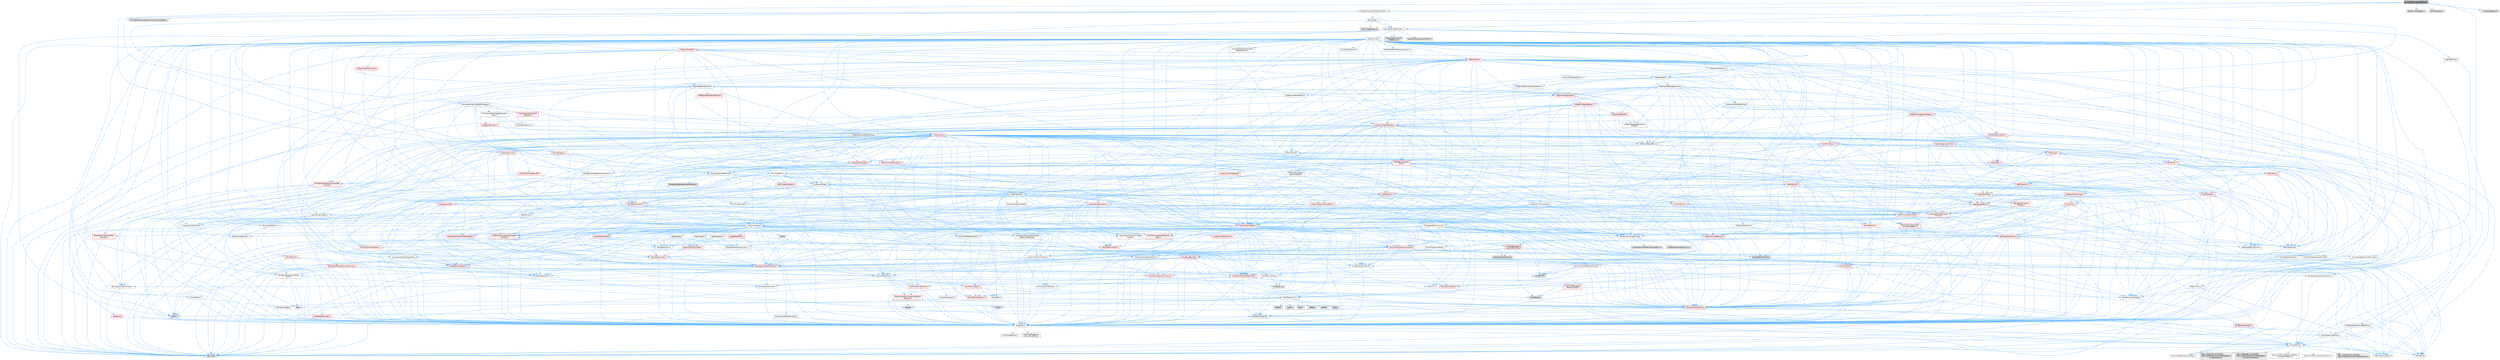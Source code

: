 digraph "UnrealEdViewportToolbar.h"
{
 // INTERACTIVE_SVG=YES
 // LATEX_PDF_SIZE
  bgcolor="transparent";
  edge [fontname=Helvetica,fontsize=10,labelfontname=Helvetica,labelfontsize=10];
  node [fontname=Helvetica,fontsize=10,shape=box,height=0.2,width=0.4];
  Node1 [id="Node000001",label="UnrealEdViewportToolbar.h",height=0.2,width=0.4,color="gray40", fillcolor="grey60", style="filled", fontcolor="black",tooltip=" "];
  Node1 -> Node2 [id="edge1_Node000001_Node000002",color="steelblue1",style="solid",tooltip=" "];
  Node2 [id="Node000002",label="Delegates/DelegateCombinations.h",height=0.2,width=0.4,color="grey40", fillcolor="white", style="filled",URL="$d3/d23/DelegateCombinations_8h.html",tooltip=" "];
  Node1 -> Node3 [id="edge2_Node000001_Node000003",color="steelblue1",style="solid",tooltip=" "];
  Node3 [id="Node000003",label="Engine/EngineBaseTypes.h",height=0.2,width=0.4,color="grey40", fillcolor="white", style="filled",URL="$d6/d1a/EngineBaseTypes_8h.html",tooltip=" "];
  Node3 -> Node4 [id="edge3_Node000003_Node000004",color="steelblue1",style="solid",tooltip=" "];
  Node4 [id="Node000004",label="Async/TaskGraphFwd.h",height=0.2,width=0.4,color="grey40", fillcolor="white", style="filled",URL="$d8/d71/TaskGraphFwd_8h.html",tooltip=" "];
  Node4 -> Node5 [id="edge4_Node000004_Node000005",color="steelblue1",style="solid",tooltip=" "];
  Node5 [id="Node000005",label="Templates/RefCounting.h",height=0.2,width=0.4,color="grey40", fillcolor="white", style="filled",URL="$d4/d7e/RefCounting_8h.html",tooltip=" "];
  Node5 -> Node6 [id="edge5_Node000005_Node000006",color="steelblue1",style="solid",tooltip=" "];
  Node6 [id="Node000006",label="CoreTypes.h",height=0.2,width=0.4,color="grey40", fillcolor="white", style="filled",URL="$dc/dec/CoreTypes_8h.html",tooltip=" "];
  Node6 -> Node7 [id="edge6_Node000006_Node000007",color="steelblue1",style="solid",tooltip=" "];
  Node7 [id="Node000007",label="HAL/Platform.h",height=0.2,width=0.4,color="grey40", fillcolor="white", style="filled",URL="$d9/dd0/Platform_8h.html",tooltip=" "];
  Node7 -> Node8 [id="edge7_Node000007_Node000008",color="steelblue1",style="solid",tooltip=" "];
  Node8 [id="Node000008",label="Misc/Build.h",height=0.2,width=0.4,color="grey40", fillcolor="white", style="filled",URL="$d3/dbb/Build_8h.html",tooltip=" "];
  Node7 -> Node9 [id="edge8_Node000007_Node000009",color="steelblue1",style="solid",tooltip=" "];
  Node9 [id="Node000009",label="Misc/LargeWorldCoordinates.h",height=0.2,width=0.4,color="grey40", fillcolor="white", style="filled",URL="$d2/dcb/LargeWorldCoordinates_8h.html",tooltip=" "];
  Node7 -> Node10 [id="edge9_Node000007_Node000010",color="steelblue1",style="solid",tooltip=" "];
  Node10 [id="Node000010",label="type_traits",height=0.2,width=0.4,color="grey60", fillcolor="#E0E0E0", style="filled",tooltip=" "];
  Node7 -> Node11 [id="edge10_Node000007_Node000011",color="steelblue1",style="solid",tooltip=" "];
  Node11 [id="Node000011",label="PreprocessorHelpers.h",height=0.2,width=0.4,color="grey40", fillcolor="white", style="filled",URL="$db/ddb/PreprocessorHelpers_8h.html",tooltip=" "];
  Node7 -> Node12 [id="edge11_Node000007_Node000012",color="steelblue1",style="solid",tooltip=" "];
  Node12 [id="Node000012",label="UBT_COMPILED_PLATFORM\l/UBT_COMPILED_PLATFORMPlatform\lCompilerPreSetup.h",height=0.2,width=0.4,color="grey60", fillcolor="#E0E0E0", style="filled",tooltip=" "];
  Node7 -> Node13 [id="edge12_Node000007_Node000013",color="steelblue1",style="solid",tooltip=" "];
  Node13 [id="Node000013",label="GenericPlatform/GenericPlatform\lCompilerPreSetup.h",height=0.2,width=0.4,color="grey40", fillcolor="white", style="filled",URL="$d9/dc8/GenericPlatformCompilerPreSetup_8h.html",tooltip=" "];
  Node7 -> Node14 [id="edge13_Node000007_Node000014",color="steelblue1",style="solid",tooltip=" "];
  Node14 [id="Node000014",label="GenericPlatform/GenericPlatform.h",height=0.2,width=0.4,color="grey40", fillcolor="white", style="filled",URL="$d6/d84/GenericPlatform_8h.html",tooltip=" "];
  Node7 -> Node15 [id="edge14_Node000007_Node000015",color="steelblue1",style="solid",tooltip=" "];
  Node15 [id="Node000015",label="UBT_COMPILED_PLATFORM\l/UBT_COMPILED_PLATFORMPlatform.h",height=0.2,width=0.4,color="grey60", fillcolor="#E0E0E0", style="filled",tooltip=" "];
  Node7 -> Node16 [id="edge15_Node000007_Node000016",color="steelblue1",style="solid",tooltip=" "];
  Node16 [id="Node000016",label="UBT_COMPILED_PLATFORM\l/UBT_COMPILED_PLATFORMPlatform\lCompilerSetup.h",height=0.2,width=0.4,color="grey60", fillcolor="#E0E0E0", style="filled",tooltip=" "];
  Node6 -> Node17 [id="edge16_Node000006_Node000017",color="steelblue1",style="solid",tooltip=" "];
  Node17 [id="Node000017",label="ProfilingDebugging\l/UMemoryDefines.h",height=0.2,width=0.4,color="grey40", fillcolor="white", style="filled",URL="$d2/da2/UMemoryDefines_8h.html",tooltip=" "];
  Node6 -> Node18 [id="edge17_Node000006_Node000018",color="steelblue1",style="solid",tooltip=" "];
  Node18 [id="Node000018",label="Misc/CoreMiscDefines.h",height=0.2,width=0.4,color="grey40", fillcolor="white", style="filled",URL="$da/d38/CoreMiscDefines_8h.html",tooltip=" "];
  Node18 -> Node7 [id="edge18_Node000018_Node000007",color="steelblue1",style="solid",tooltip=" "];
  Node18 -> Node11 [id="edge19_Node000018_Node000011",color="steelblue1",style="solid",tooltip=" "];
  Node6 -> Node19 [id="edge20_Node000006_Node000019",color="steelblue1",style="solid",tooltip=" "];
  Node19 [id="Node000019",label="Misc/CoreDefines.h",height=0.2,width=0.4,color="grey40", fillcolor="white", style="filled",URL="$d3/dd2/CoreDefines_8h.html",tooltip=" "];
  Node5 -> Node20 [id="edge21_Node000005_Node000020",color="steelblue1",style="solid",tooltip=" "];
  Node20 [id="Node000020",label="AutoRTFM.h",height=0.2,width=0.4,color="grey60", fillcolor="#E0E0E0", style="filled",tooltip=" "];
  Node5 -> Node21 [id="edge22_Node000005_Node000021",color="steelblue1",style="solid",tooltip=" "];
  Node21 [id="Node000021",label="HAL/PlatformAtomics.h",height=0.2,width=0.4,color="red", fillcolor="#FFF0F0", style="filled",URL="$d3/d36/PlatformAtomics_8h.html",tooltip=" "];
  Node21 -> Node6 [id="edge23_Node000021_Node000006",color="steelblue1",style="solid",tooltip=" "];
  Node5 -> Node11 [id="edge24_Node000005_Node000011",color="steelblue1",style="solid",tooltip=" "];
  Node5 -> Node24 [id="edge25_Node000005_Node000024",color="steelblue1",style="solid",tooltip=" "];
  Node24 [id="Node000024",label="HAL/ThreadSafeCounter.h",height=0.2,width=0.4,color="grey40", fillcolor="white", style="filled",URL="$dc/dc9/ThreadSafeCounter_8h.html",tooltip=" "];
  Node24 -> Node6 [id="edge26_Node000024_Node000006",color="steelblue1",style="solid",tooltip=" "];
  Node24 -> Node21 [id="edge27_Node000024_Node000021",color="steelblue1",style="solid",tooltip=" "];
  Node5 -> Node25 [id="edge28_Node000005_Node000025",color="steelblue1",style="solid",tooltip=" "];
  Node25 [id="Node000025",label="Misc/AssertionMacros.h",height=0.2,width=0.4,color="red", fillcolor="#FFF0F0", style="filled",URL="$d0/dfa/AssertionMacros_8h.html",tooltip=" "];
  Node25 -> Node6 [id="edge29_Node000025_Node000006",color="steelblue1",style="solid",tooltip=" "];
  Node25 -> Node7 [id="edge30_Node000025_Node000007",color="steelblue1",style="solid",tooltip=" "];
  Node25 -> Node11 [id="edge31_Node000025_Node000011",color="steelblue1",style="solid",tooltip=" "];
  Node25 -> Node59 [id="edge32_Node000025_Node000059",color="steelblue1",style="solid",tooltip=" "];
  Node59 [id="Node000059",label="Templates/EnableIf.h",height=0.2,width=0.4,color="grey40", fillcolor="white", style="filled",URL="$d7/d60/EnableIf_8h.html",tooltip=" "];
  Node59 -> Node6 [id="edge33_Node000059_Node000006",color="steelblue1",style="solid",tooltip=" "];
  Node25 -> Node72 [id="edge34_Node000025_Node000072",color="steelblue1",style="solid",tooltip=" "];
  Node72 [id="Node000072",label="atomic",height=0.2,width=0.4,color="grey60", fillcolor="#E0E0E0", style="filled",tooltip=" "];
  Node5 -> Node8 [id="edge35_Node000005_Node000008",color="steelblue1",style="solid",tooltip=" "];
  Node5 -> Node73 [id="edge36_Node000005_Node000073",color="steelblue1",style="solid",tooltip=" "];
  Node73 [id="Node000073",label="Serialization/Archive.h",height=0.2,width=0.4,color="red", fillcolor="#FFF0F0", style="filled",URL="$d7/d3b/Archive_8h.html",tooltip=" "];
  Node73 -> Node6 [id="edge37_Node000073_Node000006",color="steelblue1",style="solid",tooltip=" "];
  Node73 -> Node74 [id="edge38_Node000073_Node000074",color="steelblue1",style="solid",tooltip=" "];
  Node74 [id="Node000074",label="HAL/PlatformProperties.h",height=0.2,width=0.4,color="red", fillcolor="#FFF0F0", style="filled",URL="$d9/db0/PlatformProperties_8h.html",tooltip=" "];
  Node74 -> Node6 [id="edge39_Node000074_Node000006",color="steelblue1",style="solid",tooltip=" "];
  Node73 -> Node35 [id="edge40_Node000073_Node000035",color="steelblue1",style="solid",tooltip=" "];
  Node35 [id="Node000035",label="Math/MathFwd.h",height=0.2,width=0.4,color="grey40", fillcolor="white", style="filled",URL="$d2/d10/MathFwd_8h.html",tooltip=" "];
  Node35 -> Node7 [id="edge41_Node000035_Node000007",color="steelblue1",style="solid",tooltip=" "];
  Node73 -> Node25 [id="edge42_Node000073_Node000025",color="steelblue1",style="solid",tooltip=" "];
  Node73 -> Node8 [id="edge43_Node000073_Node000008",color="steelblue1",style="solid",tooltip=" "];
  Node73 -> Node59 [id="edge44_Node000073_Node000059",color="steelblue1",style="solid",tooltip=" "];
  Node73 -> Node84 [id="edge45_Node000073_Node000084",color="steelblue1",style="solid",tooltip=" "];
  Node84 [id="Node000084",label="Templates/UnrealTemplate.h",height=0.2,width=0.4,color="red", fillcolor="#FFF0F0", style="filled",URL="$d4/d24/UnrealTemplate_8h.html",tooltip=" "];
  Node84 -> Node6 [id="edge46_Node000084_Node000006",color="steelblue1",style="solid",tooltip=" "];
  Node84 -> Node85 [id="edge47_Node000084_Node000085",color="steelblue1",style="solid",tooltip=" "];
  Node85 [id="Node000085",label="Templates/IsPointer.h",height=0.2,width=0.4,color="grey40", fillcolor="white", style="filled",URL="$d7/d05/IsPointer_8h.html",tooltip=" "];
  Node85 -> Node6 [id="edge48_Node000085_Node000006",color="steelblue1",style="solid",tooltip=" "];
  Node84 -> Node86 [id="edge49_Node000084_Node000086",color="steelblue1",style="solid",tooltip=" "];
  Node86 [id="Node000086",label="HAL/UnrealMemory.h",height=0.2,width=0.4,color="grey40", fillcolor="white", style="filled",URL="$d9/d96/UnrealMemory_8h.html",tooltip=" "];
  Node86 -> Node6 [id="edge50_Node000086_Node000006",color="steelblue1",style="solid",tooltip=" "];
  Node86 -> Node87 [id="edge51_Node000086_Node000087",color="steelblue1",style="solid",tooltip=" "];
  Node87 [id="Node000087",label="GenericPlatform/GenericPlatform\lMemory.h",height=0.2,width=0.4,color="red", fillcolor="#FFF0F0", style="filled",URL="$dd/d22/GenericPlatformMemory_8h.html",tooltip=" "];
  Node87 -> Node6 [id="edge52_Node000087_Node000006",color="steelblue1",style="solid",tooltip=" "];
  Node87 -> Node47 [id="edge53_Node000087_Node000047",color="steelblue1",style="solid",tooltip=" "];
  Node47 [id="Node000047",label="string.h",height=0.2,width=0.4,color="grey60", fillcolor="#E0E0E0", style="filled",tooltip=" "];
  Node87 -> Node40 [id="edge54_Node000087_Node000040",color="steelblue1",style="solid",tooltip=" "];
  Node40 [id="Node000040",label="wchar.h",height=0.2,width=0.4,color="grey60", fillcolor="#E0E0E0", style="filled",tooltip=" "];
  Node86 -> Node90 [id="edge55_Node000086_Node000090",color="steelblue1",style="solid",tooltip=" "];
  Node90 [id="Node000090",label="HAL/MemoryBase.h",height=0.2,width=0.4,color="red", fillcolor="#FFF0F0", style="filled",URL="$d6/d9f/MemoryBase_8h.html",tooltip=" "];
  Node90 -> Node6 [id="edge56_Node000090_Node000006",color="steelblue1",style="solid",tooltip=" "];
  Node90 -> Node21 [id="edge57_Node000090_Node000021",color="steelblue1",style="solid",tooltip=" "];
  Node90 -> Node38 [id="edge58_Node000090_Node000038",color="steelblue1",style="solid",tooltip=" "];
  Node38 [id="Node000038",label="HAL/PlatformCrt.h",height=0.2,width=0.4,color="grey40", fillcolor="white", style="filled",URL="$d8/d75/PlatformCrt_8h.html",tooltip=" "];
  Node38 -> Node39 [id="edge59_Node000038_Node000039",color="steelblue1",style="solid",tooltip=" "];
  Node39 [id="Node000039",label="new",height=0.2,width=0.4,color="grey60", fillcolor="#E0E0E0", style="filled",tooltip=" "];
  Node38 -> Node40 [id="edge60_Node000038_Node000040",color="steelblue1",style="solid",tooltip=" "];
  Node38 -> Node41 [id="edge61_Node000038_Node000041",color="steelblue1",style="solid",tooltip=" "];
  Node41 [id="Node000041",label="stddef.h",height=0.2,width=0.4,color="grey60", fillcolor="#E0E0E0", style="filled",tooltip=" "];
  Node38 -> Node42 [id="edge62_Node000038_Node000042",color="steelblue1",style="solid",tooltip=" "];
  Node42 [id="Node000042",label="stdlib.h",height=0.2,width=0.4,color="grey60", fillcolor="#E0E0E0", style="filled",tooltip=" "];
  Node38 -> Node43 [id="edge63_Node000038_Node000043",color="steelblue1",style="solid",tooltip=" "];
  Node43 [id="Node000043",label="stdio.h",height=0.2,width=0.4,color="grey60", fillcolor="#E0E0E0", style="filled",tooltip=" "];
  Node38 -> Node44 [id="edge64_Node000038_Node000044",color="steelblue1",style="solid",tooltip=" "];
  Node44 [id="Node000044",label="stdarg.h",height=0.2,width=0.4,color="grey60", fillcolor="#E0E0E0", style="filled",tooltip=" "];
  Node38 -> Node45 [id="edge65_Node000038_Node000045",color="steelblue1",style="solid",tooltip=" "];
  Node45 [id="Node000045",label="math.h",height=0.2,width=0.4,color="grey60", fillcolor="#E0E0E0", style="filled",tooltip=" "];
  Node38 -> Node46 [id="edge66_Node000038_Node000046",color="steelblue1",style="solid",tooltip=" "];
  Node46 [id="Node000046",label="float.h",height=0.2,width=0.4,color="grey60", fillcolor="#E0E0E0", style="filled",tooltip=" "];
  Node38 -> Node47 [id="edge67_Node000038_Node000047",color="steelblue1",style="solid",tooltip=" "];
  Node90 -> Node91 [id="edge68_Node000090_Node000091",color="steelblue1",style="solid",tooltip=" "];
  Node91 [id="Node000091",label="Misc/Exec.h",height=0.2,width=0.4,color="grey40", fillcolor="white", style="filled",URL="$de/ddb/Exec_8h.html",tooltip=" "];
  Node91 -> Node6 [id="edge69_Node000091_Node000006",color="steelblue1",style="solid",tooltip=" "];
  Node91 -> Node25 [id="edge70_Node000091_Node000025",color="steelblue1",style="solid",tooltip=" "];
  Node86 -> Node101 [id="edge71_Node000086_Node000101",color="steelblue1",style="solid",tooltip=" "];
  Node101 [id="Node000101",label="HAL/PlatformMemory.h",height=0.2,width=0.4,color="red", fillcolor="#FFF0F0", style="filled",URL="$de/d68/PlatformMemory_8h.html",tooltip=" "];
  Node101 -> Node6 [id="edge72_Node000101_Node000006",color="steelblue1",style="solid",tooltip=" "];
  Node101 -> Node87 [id="edge73_Node000101_Node000087",color="steelblue1",style="solid",tooltip=" "];
  Node86 -> Node103 [id="edge74_Node000086_Node000103",color="steelblue1",style="solid",tooltip=" "];
  Node103 [id="Node000103",label="ProfilingDebugging\l/MemoryTrace.h",height=0.2,width=0.4,color="red", fillcolor="#FFF0F0", style="filled",URL="$da/dd7/MemoryTrace_8h.html",tooltip=" "];
  Node103 -> Node7 [id="edge75_Node000103_Node000007",color="steelblue1",style="solid",tooltip=" "];
  Node103 -> Node50 [id="edge76_Node000103_Node000050",color="steelblue1",style="solid",tooltip=" "];
  Node50 [id="Node000050",label="Misc/EnumClassFlags.h",height=0.2,width=0.4,color="grey40", fillcolor="white", style="filled",URL="$d8/de7/EnumClassFlags_8h.html",tooltip=" "];
  Node103 -> Node58 [id="edge77_Node000103_Node000058",color="steelblue1",style="solid",tooltip=" "];
  Node58 [id="Node000058",label="Trace/Trace.h",height=0.2,width=0.4,color="grey60", fillcolor="#E0E0E0", style="filled",tooltip=" "];
  Node86 -> Node85 [id="edge78_Node000086_Node000085",color="steelblue1",style="solid",tooltip=" "];
  Node84 -> Node106 [id="edge79_Node000084_Node000106",color="steelblue1",style="solid",tooltip=" "];
  Node106 [id="Node000106",label="Templates/UnrealTypeTraits.h",height=0.2,width=0.4,color="red", fillcolor="#FFF0F0", style="filled",URL="$d2/d2d/UnrealTypeTraits_8h.html",tooltip=" "];
  Node106 -> Node6 [id="edge80_Node000106_Node000006",color="steelblue1",style="solid",tooltip=" "];
  Node106 -> Node85 [id="edge81_Node000106_Node000085",color="steelblue1",style="solid",tooltip=" "];
  Node106 -> Node25 [id="edge82_Node000106_Node000025",color="steelblue1",style="solid",tooltip=" "];
  Node106 -> Node59 [id="edge83_Node000106_Node000059",color="steelblue1",style="solid",tooltip=" "];
  Node106 -> Node62 [id="edge84_Node000106_Node000062",color="steelblue1",style="solid",tooltip=" "];
  Node62 [id="Node000062",label="IsEnum.h",height=0.2,width=0.4,color="grey40", fillcolor="white", style="filled",URL="$d4/de5/IsEnum_8h.html",tooltip=" "];
  Node106 -> Node108 [id="edge85_Node000106_Node000108",color="steelblue1",style="solid",tooltip=" "];
  Node108 [id="Node000108",label="Templates/Models.h",height=0.2,width=0.4,color="red", fillcolor="#FFF0F0", style="filled",URL="$d3/d0c/Models_8h.html",tooltip=" "];
  Node106 -> Node109 [id="edge86_Node000106_Node000109",color="steelblue1",style="solid",tooltip=" "];
  Node109 [id="Node000109",label="Templates/IsPODType.h",height=0.2,width=0.4,color="grey40", fillcolor="white", style="filled",URL="$d7/db1/IsPODType_8h.html",tooltip=" "];
  Node109 -> Node6 [id="edge87_Node000109_Node000006",color="steelblue1",style="solid",tooltip=" "];
  Node106 -> Node110 [id="edge88_Node000106_Node000110",color="steelblue1",style="solid",tooltip=" "];
  Node110 [id="Node000110",label="Templates/IsUECoreType.h",height=0.2,width=0.4,color="grey40", fillcolor="white", style="filled",URL="$d1/db8/IsUECoreType_8h.html",tooltip=" "];
  Node110 -> Node6 [id="edge89_Node000110_Node000006",color="steelblue1",style="solid",tooltip=" "];
  Node110 -> Node10 [id="edge90_Node000110_Node000010",color="steelblue1",style="solid",tooltip=" "];
  Node84 -> Node67 [id="edge91_Node000084_Node000067",color="steelblue1",style="solid",tooltip=" "];
  Node67 [id="Node000067",label="Templates/Requires.h",height=0.2,width=0.4,color="grey40", fillcolor="white", style="filled",URL="$dc/d96/Requires_8h.html",tooltip=" "];
  Node67 -> Node59 [id="edge92_Node000067_Node000059",color="steelblue1",style="solid",tooltip=" "];
  Node67 -> Node10 [id="edge93_Node000067_Node000010",color="steelblue1",style="solid",tooltip=" "];
  Node84 -> Node112 [id="edge94_Node000084_Node000112",color="steelblue1",style="solid",tooltip=" "];
  Node112 [id="Node000112",label="Templates/TypeCompatible\lBytes.h",height=0.2,width=0.4,color="grey40", fillcolor="white", style="filled",URL="$df/d0a/TypeCompatibleBytes_8h.html",tooltip=" "];
  Node112 -> Node6 [id="edge95_Node000112_Node000006",color="steelblue1",style="solid",tooltip=" "];
  Node112 -> Node47 [id="edge96_Node000112_Node000047",color="steelblue1",style="solid",tooltip=" "];
  Node112 -> Node39 [id="edge97_Node000112_Node000039",color="steelblue1",style="solid",tooltip=" "];
  Node112 -> Node10 [id="edge98_Node000112_Node000010",color="steelblue1",style="solid",tooltip=" "];
  Node84 -> Node31 [id="edge99_Node000084_Node000031",color="steelblue1",style="solid",tooltip=" "];
  Node31 [id="Node000031",label="Traits/IsContiguousContainer.h",height=0.2,width=0.4,color="red", fillcolor="#FFF0F0", style="filled",URL="$d5/d3c/IsContiguousContainer_8h.html",tooltip=" "];
  Node31 -> Node6 [id="edge100_Node000031_Node000006",color="steelblue1",style="solid",tooltip=" "];
  Node31 -> Node30 [id="edge101_Node000031_Node000030",color="steelblue1",style="solid",tooltip=" "];
  Node30 [id="Node000030",label="initializer_list",height=0.2,width=0.4,color="grey60", fillcolor="#E0E0E0", style="filled",tooltip=" "];
  Node84 -> Node10 [id="edge102_Node000084_Node000010",color="steelblue1",style="solid",tooltip=" "];
  Node73 -> Node114 [id="edge103_Node000073_Node000114",color="steelblue1",style="solid",tooltip=" "];
  Node114 [id="Node000114",label="UObject/ObjectVersion.h",height=0.2,width=0.4,color="grey40", fillcolor="white", style="filled",URL="$da/d63/ObjectVersion_8h.html",tooltip=" "];
  Node114 -> Node6 [id="edge104_Node000114_Node000006",color="steelblue1",style="solid",tooltip=" "];
  Node5 -> Node115 [id="edge105_Node000005_Node000115",color="steelblue1",style="solid",tooltip=" "];
  Node115 [id="Node000115",label="Serialization/MemoryLayout.h",height=0.2,width=0.4,color="red", fillcolor="#FFF0F0", style="filled",URL="$d7/d66/MemoryLayout_8h.html",tooltip=" "];
  Node115 -> Node116 [id="edge106_Node000115_Node000116",color="steelblue1",style="solid",tooltip=" "];
  Node116 [id="Node000116",label="Concepts/StaticClassProvider.h",height=0.2,width=0.4,color="grey40", fillcolor="white", style="filled",URL="$dd/d83/StaticClassProvider_8h.html",tooltip=" "];
  Node115 -> Node117 [id="edge107_Node000115_Node000117",color="steelblue1",style="solid",tooltip=" "];
  Node117 [id="Node000117",label="Concepts/StaticStructProvider.h",height=0.2,width=0.4,color="grey40", fillcolor="white", style="filled",URL="$d5/d77/StaticStructProvider_8h.html",tooltip=" "];
  Node115 -> Node118 [id="edge108_Node000115_Node000118",color="steelblue1",style="solid",tooltip=" "];
  Node118 [id="Node000118",label="Containers/EnumAsByte.h",height=0.2,width=0.4,color="grey40", fillcolor="white", style="filled",URL="$d6/d9a/EnumAsByte_8h.html",tooltip=" "];
  Node118 -> Node6 [id="edge109_Node000118_Node000006",color="steelblue1",style="solid",tooltip=" "];
  Node118 -> Node109 [id="edge110_Node000118_Node000109",color="steelblue1",style="solid",tooltip=" "];
  Node118 -> Node119 [id="edge111_Node000118_Node000119",color="steelblue1",style="solid",tooltip=" "];
  Node119 [id="Node000119",label="Templates/TypeHash.h",height=0.2,width=0.4,color="red", fillcolor="#FFF0F0", style="filled",URL="$d1/d62/TypeHash_8h.html",tooltip=" "];
  Node119 -> Node6 [id="edge112_Node000119_Node000006",color="steelblue1",style="solid",tooltip=" "];
  Node119 -> Node67 [id="edge113_Node000119_Node000067",color="steelblue1",style="solid",tooltip=" "];
  Node119 -> Node10 [id="edge114_Node000119_Node000010",color="steelblue1",style="solid",tooltip=" "];
  Node115 -> Node28 [id="edge115_Node000115_Node000028",color="steelblue1",style="solid",tooltip=" "];
  Node28 [id="Node000028",label="Containers/StringFwd.h",height=0.2,width=0.4,color="grey40", fillcolor="white", style="filled",URL="$df/d37/StringFwd_8h.html",tooltip=" "];
  Node28 -> Node6 [id="edge116_Node000028_Node000006",color="steelblue1",style="solid",tooltip=" "];
  Node28 -> Node29 [id="edge117_Node000028_Node000029",color="steelblue1",style="solid",tooltip=" "];
  Node29 [id="Node000029",label="Traits/ElementType.h",height=0.2,width=0.4,color="grey40", fillcolor="white", style="filled",URL="$d5/d4f/ElementType_8h.html",tooltip=" "];
  Node29 -> Node7 [id="edge118_Node000029_Node000007",color="steelblue1",style="solid",tooltip=" "];
  Node29 -> Node30 [id="edge119_Node000029_Node000030",color="steelblue1",style="solid",tooltip=" "];
  Node29 -> Node10 [id="edge120_Node000029_Node000010",color="steelblue1",style="solid",tooltip=" "];
  Node28 -> Node31 [id="edge121_Node000028_Node000031",color="steelblue1",style="solid",tooltip=" "];
  Node115 -> Node86 [id="edge122_Node000115_Node000086",color="steelblue1",style="solid",tooltip=" "];
  Node115 -> Node59 [id="edge123_Node000115_Node000059",color="steelblue1",style="solid",tooltip=" "];
  Node115 -> Node127 [id="edge124_Node000115_Node000127",color="steelblue1",style="solid",tooltip=" "];
  Node127 [id="Node000127",label="Templates/IsAbstract.h",height=0.2,width=0.4,color="grey40", fillcolor="white", style="filled",URL="$d8/db7/IsAbstract_8h.html",tooltip=" "];
  Node115 -> Node108 [id="edge125_Node000115_Node000108",color="steelblue1",style="solid",tooltip=" "];
  Node115 -> Node84 [id="edge126_Node000115_Node000084",color="steelblue1",style="solid",tooltip=" "];
  Node5 -> Node67 [id="edge127_Node000005_Node000067",color="steelblue1",style="solid",tooltip=" "];
  Node5 -> Node119 [id="edge128_Node000005_Node000119",color="steelblue1",style="solid",tooltip=" "];
  Node5 -> Node84 [id="edge129_Node000005_Node000084",color="steelblue1",style="solid",tooltip=" "];
  Node5 -> Node72 [id="edge130_Node000005_Node000072",color="steelblue1",style="solid",tooltip=" "];
  Node5 -> Node10 [id="edge131_Node000005_Node000010",color="steelblue1",style="solid",tooltip=" "];
  Node3 -> Node129 [id="edge132_Node000003_Node000129",color="steelblue1",style="solid",tooltip=" "];
  Node129 [id="Node000129",label="UObject/ObjectMacros.h",height=0.2,width=0.4,color="grey40", fillcolor="white", style="filled",URL="$d8/d8d/ObjectMacros_8h.html",tooltip=" "];
  Node129 -> Node50 [id="edge133_Node000129_Node000050",color="steelblue1",style="solid",tooltip=" "];
  Node129 -> Node130 [id="edge134_Node000129_Node000130",color="steelblue1",style="solid",tooltip=" "];
  Node130 [id="Node000130",label="UObject/Script.h",height=0.2,width=0.4,color="grey40", fillcolor="white", style="filled",URL="$de/dc6/Script_8h.html",tooltip=" "];
  Node130 -> Node131 [id="edge135_Node000130_Node000131",color="steelblue1",style="solid",tooltip=" "];
  Node131 [id="Node000131",label="Delegates/Delegate.h",height=0.2,width=0.4,color="red", fillcolor="#FFF0F0", style="filled",URL="$d4/d80/Delegate_8h.html",tooltip=" "];
  Node131 -> Node6 [id="edge136_Node000131_Node000006",color="steelblue1",style="solid",tooltip=" "];
  Node131 -> Node25 [id="edge137_Node000131_Node000025",color="steelblue1",style="solid",tooltip=" "];
  Node131 -> Node132 [id="edge138_Node000131_Node000132",color="steelblue1",style="solid",tooltip=" "];
  Node132 [id="Node000132",label="UObject/NameTypes.h",height=0.2,width=0.4,color="red", fillcolor="#FFF0F0", style="filled",URL="$d6/d35/NameTypes_8h.html",tooltip=" "];
  Node132 -> Node6 [id="edge139_Node000132_Node000006",color="steelblue1",style="solid",tooltip=" "];
  Node132 -> Node25 [id="edge140_Node000132_Node000025",color="steelblue1",style="solid",tooltip=" "];
  Node132 -> Node86 [id="edge141_Node000132_Node000086",color="steelblue1",style="solid",tooltip=" "];
  Node132 -> Node106 [id="edge142_Node000132_Node000106",color="steelblue1",style="solid",tooltip=" "];
  Node132 -> Node84 [id="edge143_Node000132_Node000084",color="steelblue1",style="solid",tooltip=" "];
  Node132 -> Node133 [id="edge144_Node000132_Node000133",color="steelblue1",style="solid",tooltip=" "];
  Node133 [id="Node000133",label="Containers/UnrealString.h",height=0.2,width=0.4,color="grey40", fillcolor="white", style="filled",URL="$d5/dba/UnrealString_8h.html",tooltip=" "];
  Node133 -> Node134 [id="edge145_Node000133_Node000134",color="steelblue1",style="solid",tooltip=" "];
  Node134 [id="Node000134",label="Containers/UnrealStringIncludes.h.inl",height=0.2,width=0.4,color="grey60", fillcolor="#E0E0E0", style="filled",tooltip=" "];
  Node133 -> Node135 [id="edge146_Node000133_Node000135",color="steelblue1",style="solid",tooltip=" "];
  Node135 [id="Node000135",label="Containers/UnrealString.h.inl",height=0.2,width=0.4,color="grey60", fillcolor="#E0E0E0", style="filled",tooltip=" "];
  Node133 -> Node136 [id="edge147_Node000133_Node000136",color="steelblue1",style="solid",tooltip=" "];
  Node136 [id="Node000136",label="Misc/StringFormatArg.h",height=0.2,width=0.4,color="grey40", fillcolor="white", style="filled",URL="$d2/d16/StringFormatArg_8h.html",tooltip=" "];
  Node136 -> Node34 [id="edge148_Node000136_Node000034",color="steelblue1",style="solid",tooltip=" "];
  Node34 [id="Node000034",label="Containers/ContainersFwd.h",height=0.2,width=0.4,color="grey40", fillcolor="white", style="filled",URL="$d4/d0a/ContainersFwd_8h.html",tooltip=" "];
  Node34 -> Node7 [id="edge149_Node000034_Node000007",color="steelblue1",style="solid",tooltip=" "];
  Node34 -> Node6 [id="edge150_Node000034_Node000006",color="steelblue1",style="solid",tooltip=" "];
  Node34 -> Node31 [id="edge151_Node000034_Node000031",color="steelblue1",style="solid",tooltip=" "];
  Node132 -> Node137 [id="edge152_Node000132_Node000137",color="steelblue1",style="solid",tooltip=" "];
  Node137 [id="Node000137",label="HAL/CriticalSection.h",height=0.2,width=0.4,color="grey40", fillcolor="white", style="filled",URL="$d6/d90/CriticalSection_8h.html",tooltip=" "];
  Node137 -> Node138 [id="edge153_Node000137_Node000138",color="steelblue1",style="solid",tooltip=" "];
  Node138 [id="Node000138",label="HAL/PlatformMutex.h",height=0.2,width=0.4,color="red", fillcolor="#FFF0F0", style="filled",URL="$d9/d0b/PlatformMutex_8h.html",tooltip=" "];
  Node138 -> Node6 [id="edge154_Node000138_Node000006",color="steelblue1",style="solid",tooltip=" "];
  Node132 -> Node28 [id="edge155_Node000132_Node000028",color="steelblue1",style="solid",tooltip=" "];
  Node132 -> Node180 [id="edge156_Node000132_Node000180",color="steelblue1",style="solid",tooltip=" "];
  Node180 [id="Node000180",label="UObject/UnrealNames.h",height=0.2,width=0.4,color="red", fillcolor="#FFF0F0", style="filled",URL="$d8/db1/UnrealNames_8h.html",tooltip=" "];
  Node180 -> Node6 [id="edge157_Node000180_Node000006",color="steelblue1",style="solid",tooltip=" "];
  Node132 -> Node115 [id="edge158_Node000132_Node000115",color="steelblue1",style="solid",tooltip=" "];
  Node132 -> Node152 [id="edge159_Node000132_Node000152",color="steelblue1",style="solid",tooltip=" "];
  Node152 [id="Node000152",label="Misc/IntrusiveUnsetOptional\lState.h",height=0.2,width=0.4,color="red", fillcolor="#FFF0F0", style="filled",URL="$d2/d0a/IntrusiveUnsetOptionalState_8h.html",tooltip=" "];
  Node132 -> Node182 [id="edge160_Node000132_Node000182",color="steelblue1",style="solid",tooltip=" "];
  Node182 [id="Node000182",label="Misc/StringBuilder.h",height=0.2,width=0.4,color="red", fillcolor="#FFF0F0", style="filled",URL="$d4/d52/StringBuilder_8h.html",tooltip=" "];
  Node182 -> Node28 [id="edge161_Node000182_Node000028",color="steelblue1",style="solid",tooltip=" "];
  Node182 -> Node6 [id="edge162_Node000182_Node000006",color="steelblue1",style="solid",tooltip=" "];
  Node182 -> Node86 [id="edge163_Node000182_Node000086",color="steelblue1",style="solid",tooltip=" "];
  Node182 -> Node25 [id="edge164_Node000182_Node000025",color="steelblue1",style="solid",tooltip=" "];
  Node182 -> Node121 [id="edge165_Node000182_Node000121",color="steelblue1",style="solid",tooltip=" "];
  Node121 [id="Node000121",label="Misc/CString.h",height=0.2,width=0.4,color="red", fillcolor="#FFF0F0", style="filled",URL="$d2/d49/CString_8h.html",tooltip=" "];
  Node121 -> Node6 [id="edge166_Node000121_Node000006",color="steelblue1",style="solid",tooltip=" "];
  Node121 -> Node38 [id="edge167_Node000121_Node000038",color="steelblue1",style="solid",tooltip=" "];
  Node121 -> Node25 [id="edge168_Node000121_Node000025",color="steelblue1",style="solid",tooltip=" "];
  Node182 -> Node59 [id="edge169_Node000182_Node000059",color="steelblue1",style="solid",tooltip=" "];
  Node182 -> Node67 [id="edge170_Node000182_Node000067",color="steelblue1",style="solid",tooltip=" "];
  Node182 -> Node84 [id="edge171_Node000182_Node000084",color="steelblue1",style="solid",tooltip=" "];
  Node182 -> Node106 [id="edge172_Node000182_Node000106",color="steelblue1",style="solid",tooltip=" "];
  Node182 -> Node31 [id="edge173_Node000182_Node000031",color="steelblue1",style="solid",tooltip=" "];
  Node182 -> Node10 [id="edge174_Node000182_Node000010",color="steelblue1",style="solid",tooltip=" "];
  Node132 -> Node58 [id="edge175_Node000132_Node000058",color="steelblue1",style="solid",tooltip=" "];
  Node131 -> Node188 [id="edge176_Node000131_Node000188",color="steelblue1",style="solid",tooltip=" "];
  Node188 [id="Node000188",label="Templates/SharedPointer.h",height=0.2,width=0.4,color="grey40", fillcolor="white", style="filled",URL="$d2/d17/SharedPointer_8h.html",tooltip=" "];
  Node188 -> Node6 [id="edge177_Node000188_Node000006",color="steelblue1",style="solid",tooltip=" "];
  Node188 -> Node152 [id="edge178_Node000188_Node000152",color="steelblue1",style="solid",tooltip=" "];
  Node188 -> Node189 [id="edge179_Node000188_Node000189",color="steelblue1",style="solid",tooltip=" "];
  Node189 [id="Node000189",label="Templates/PointerIsConvertible\lFromTo.h",height=0.2,width=0.4,color="red", fillcolor="#FFF0F0", style="filled",URL="$d6/d65/PointerIsConvertibleFromTo_8h.html",tooltip=" "];
  Node189 -> Node6 [id="edge180_Node000189_Node000006",color="steelblue1",style="solid",tooltip=" "];
  Node189 -> Node173 [id="edge181_Node000189_Node000173",color="steelblue1",style="solid",tooltip=" "];
  Node173 [id="Node000173",label="Templates/LosesQualifiers\lFromTo.h",height=0.2,width=0.4,color="red", fillcolor="#FFF0F0", style="filled",URL="$d2/db3/LosesQualifiersFromTo_8h.html",tooltip=" "];
  Node173 -> Node10 [id="edge182_Node000173_Node000010",color="steelblue1",style="solid",tooltip=" "];
  Node189 -> Node10 [id="edge183_Node000189_Node000010",color="steelblue1",style="solid",tooltip=" "];
  Node188 -> Node25 [id="edge184_Node000188_Node000025",color="steelblue1",style="solid",tooltip=" "];
  Node188 -> Node86 [id="edge185_Node000188_Node000086",color="steelblue1",style="solid",tooltip=" "];
  Node188 -> Node151 [id="edge186_Node000188_Node000151",color="steelblue1",style="solid",tooltip=" "];
  Node151 [id="Node000151",label="Containers/Array.h",height=0.2,width=0.4,color="grey40", fillcolor="white", style="filled",URL="$df/dd0/Array_8h.html",tooltip=" "];
  Node151 -> Node6 [id="edge187_Node000151_Node000006",color="steelblue1",style="solid",tooltip=" "];
  Node151 -> Node25 [id="edge188_Node000151_Node000025",color="steelblue1",style="solid",tooltip=" "];
  Node151 -> Node152 [id="edge189_Node000151_Node000152",color="steelblue1",style="solid",tooltip=" "];
  Node151 -> Node154 [id="edge190_Node000151_Node000154",color="steelblue1",style="solid",tooltip=" "];
  Node154 [id="Node000154",label="Misc/ReverseIterate.h",height=0.2,width=0.4,color="red", fillcolor="#FFF0F0", style="filled",URL="$db/de3/ReverseIterate_8h.html",tooltip=" "];
  Node154 -> Node7 [id="edge191_Node000154_Node000007",color="steelblue1",style="solid",tooltip=" "];
  Node151 -> Node86 [id="edge192_Node000151_Node000086",color="steelblue1",style="solid",tooltip=" "];
  Node151 -> Node106 [id="edge193_Node000151_Node000106",color="steelblue1",style="solid",tooltip=" "];
  Node151 -> Node84 [id="edge194_Node000151_Node000084",color="steelblue1",style="solid",tooltip=" "];
  Node151 -> Node156 [id="edge195_Node000151_Node000156",color="steelblue1",style="solid",tooltip=" "];
  Node156 [id="Node000156",label="Containers/AllowShrinking.h",height=0.2,width=0.4,color="grey40", fillcolor="white", style="filled",URL="$d7/d1a/AllowShrinking_8h.html",tooltip=" "];
  Node156 -> Node6 [id="edge196_Node000156_Node000006",color="steelblue1",style="solid",tooltip=" "];
  Node151 -> Node141 [id="edge197_Node000151_Node000141",color="steelblue1",style="solid",tooltip=" "];
  Node141 [id="Node000141",label="Containers/ContainerAllocation\lPolicies.h",height=0.2,width=0.4,color="red", fillcolor="#FFF0F0", style="filled",URL="$d7/dff/ContainerAllocationPolicies_8h.html",tooltip=" "];
  Node141 -> Node6 [id="edge198_Node000141_Node000006",color="steelblue1",style="solid",tooltip=" "];
  Node141 -> Node141 [id="edge199_Node000141_Node000141",color="steelblue1",style="solid",tooltip=" "];
  Node141 -> Node143 [id="edge200_Node000141_Node000143",color="steelblue1",style="solid",tooltip=" "];
  Node143 [id="Node000143",label="HAL/PlatformMath.h",height=0.2,width=0.4,color="red", fillcolor="#FFF0F0", style="filled",URL="$dc/d53/PlatformMath_8h.html",tooltip=" "];
  Node143 -> Node6 [id="edge201_Node000143_Node000006",color="steelblue1",style="solid",tooltip=" "];
  Node141 -> Node86 [id="edge202_Node000141_Node000086",color="steelblue1",style="solid",tooltip=" "];
  Node141 -> Node25 [id="edge203_Node000141_Node000025",color="steelblue1",style="solid",tooltip=" "];
  Node141 -> Node112 [id="edge204_Node000141_Node000112",color="steelblue1",style="solid",tooltip=" "];
  Node141 -> Node10 [id="edge205_Node000141_Node000010",color="steelblue1",style="solid",tooltip=" "];
  Node151 -> Node157 [id="edge206_Node000151_Node000157",color="steelblue1",style="solid",tooltip=" "];
  Node157 [id="Node000157",label="Containers/ContainerElement\lTypeCompatibility.h",height=0.2,width=0.4,color="grey40", fillcolor="white", style="filled",URL="$df/ddf/ContainerElementTypeCompatibility_8h.html",tooltip=" "];
  Node157 -> Node6 [id="edge207_Node000157_Node000006",color="steelblue1",style="solid",tooltip=" "];
  Node157 -> Node106 [id="edge208_Node000157_Node000106",color="steelblue1",style="solid",tooltip=" "];
  Node151 -> Node73 [id="edge209_Node000151_Node000073",color="steelblue1",style="solid",tooltip=" "];
  Node151 -> Node158 [id="edge210_Node000151_Node000158",color="steelblue1",style="solid",tooltip=" "];
  Node158 [id="Node000158",label="Serialization/MemoryImage\lWriter.h",height=0.2,width=0.4,color="grey40", fillcolor="white", style="filled",URL="$d0/d08/MemoryImageWriter_8h.html",tooltip=" "];
  Node158 -> Node6 [id="edge211_Node000158_Node000006",color="steelblue1",style="solid",tooltip=" "];
  Node158 -> Node115 [id="edge212_Node000158_Node000115",color="steelblue1",style="solid",tooltip=" "];
  Node151 -> Node159 [id="edge213_Node000151_Node000159",color="steelblue1",style="solid",tooltip=" "];
  Node159 [id="Node000159",label="Algo/Heapify.h",height=0.2,width=0.4,color="grey40", fillcolor="white", style="filled",URL="$d0/d2a/Heapify_8h.html",tooltip=" "];
  Node159 -> Node160 [id="edge214_Node000159_Node000160",color="steelblue1",style="solid",tooltip=" "];
  Node160 [id="Node000160",label="Algo/Impl/BinaryHeap.h",height=0.2,width=0.4,color="red", fillcolor="#FFF0F0", style="filled",URL="$d7/da3/Algo_2Impl_2BinaryHeap_8h.html",tooltip=" "];
  Node160 -> Node161 [id="edge215_Node000160_Node000161",color="steelblue1",style="solid",tooltip=" "];
  Node161 [id="Node000161",label="Templates/Invoke.h",height=0.2,width=0.4,color="red", fillcolor="#FFF0F0", style="filled",URL="$d7/deb/Invoke_8h.html",tooltip=" "];
  Node161 -> Node6 [id="edge216_Node000161_Node000006",color="steelblue1",style="solid",tooltip=" "];
  Node161 -> Node84 [id="edge217_Node000161_Node000084",color="steelblue1",style="solid",tooltip=" "];
  Node161 -> Node10 [id="edge218_Node000161_Node000010",color="steelblue1",style="solid",tooltip=" "];
  Node160 -> Node10 [id="edge219_Node000160_Node000010",color="steelblue1",style="solid",tooltip=" "];
  Node159 -> Node165 [id="edge220_Node000159_Node000165",color="steelblue1",style="solid",tooltip=" "];
  Node165 [id="Node000165",label="Templates/IdentityFunctor.h",height=0.2,width=0.4,color="grey40", fillcolor="white", style="filled",URL="$d7/d2e/IdentityFunctor_8h.html",tooltip=" "];
  Node165 -> Node7 [id="edge221_Node000165_Node000007",color="steelblue1",style="solid",tooltip=" "];
  Node159 -> Node161 [id="edge222_Node000159_Node000161",color="steelblue1",style="solid",tooltip=" "];
  Node159 -> Node166 [id="edge223_Node000159_Node000166",color="steelblue1",style="solid",tooltip=" "];
  Node166 [id="Node000166",label="Templates/Less.h",height=0.2,width=0.4,color="grey40", fillcolor="white", style="filled",URL="$de/dc8/Less_8h.html",tooltip=" "];
  Node166 -> Node6 [id="edge224_Node000166_Node000006",color="steelblue1",style="solid",tooltip=" "];
  Node166 -> Node84 [id="edge225_Node000166_Node000084",color="steelblue1",style="solid",tooltip=" "];
  Node159 -> Node84 [id="edge226_Node000159_Node000084",color="steelblue1",style="solid",tooltip=" "];
  Node151 -> Node167 [id="edge227_Node000151_Node000167",color="steelblue1",style="solid",tooltip=" "];
  Node167 [id="Node000167",label="Algo/HeapSort.h",height=0.2,width=0.4,color="grey40", fillcolor="white", style="filled",URL="$d3/d92/HeapSort_8h.html",tooltip=" "];
  Node167 -> Node160 [id="edge228_Node000167_Node000160",color="steelblue1",style="solid",tooltip=" "];
  Node167 -> Node165 [id="edge229_Node000167_Node000165",color="steelblue1",style="solid",tooltip=" "];
  Node167 -> Node166 [id="edge230_Node000167_Node000166",color="steelblue1",style="solid",tooltip=" "];
  Node167 -> Node84 [id="edge231_Node000167_Node000084",color="steelblue1",style="solid",tooltip=" "];
  Node151 -> Node168 [id="edge232_Node000151_Node000168",color="steelblue1",style="solid",tooltip=" "];
  Node168 [id="Node000168",label="Algo/IsHeap.h",height=0.2,width=0.4,color="grey40", fillcolor="white", style="filled",URL="$de/d32/IsHeap_8h.html",tooltip=" "];
  Node168 -> Node160 [id="edge233_Node000168_Node000160",color="steelblue1",style="solid",tooltip=" "];
  Node168 -> Node165 [id="edge234_Node000168_Node000165",color="steelblue1",style="solid",tooltip=" "];
  Node168 -> Node161 [id="edge235_Node000168_Node000161",color="steelblue1",style="solid",tooltip=" "];
  Node168 -> Node166 [id="edge236_Node000168_Node000166",color="steelblue1",style="solid",tooltip=" "];
  Node168 -> Node84 [id="edge237_Node000168_Node000084",color="steelblue1",style="solid",tooltip=" "];
  Node151 -> Node160 [id="edge238_Node000151_Node000160",color="steelblue1",style="solid",tooltip=" "];
  Node151 -> Node169 [id="edge239_Node000151_Node000169",color="steelblue1",style="solid",tooltip=" "];
  Node169 [id="Node000169",label="Algo/StableSort.h",height=0.2,width=0.4,color="red", fillcolor="#FFF0F0", style="filled",URL="$d7/d3c/StableSort_8h.html",tooltip=" "];
  Node169 -> Node165 [id="edge240_Node000169_Node000165",color="steelblue1",style="solid",tooltip=" "];
  Node169 -> Node161 [id="edge241_Node000169_Node000161",color="steelblue1",style="solid",tooltip=" "];
  Node169 -> Node166 [id="edge242_Node000169_Node000166",color="steelblue1",style="solid",tooltip=" "];
  Node169 -> Node84 [id="edge243_Node000169_Node000084",color="steelblue1",style="solid",tooltip=" "];
  Node151 -> Node172 [id="edge244_Node000151_Node000172",color="steelblue1",style="solid",tooltip=" "];
  Node172 [id="Node000172",label="Concepts/GetTypeHashable.h",height=0.2,width=0.4,color="grey40", fillcolor="white", style="filled",URL="$d3/da2/GetTypeHashable_8h.html",tooltip=" "];
  Node172 -> Node6 [id="edge245_Node000172_Node000006",color="steelblue1",style="solid",tooltip=" "];
  Node172 -> Node119 [id="edge246_Node000172_Node000119",color="steelblue1",style="solid",tooltip=" "];
  Node151 -> Node165 [id="edge247_Node000151_Node000165",color="steelblue1",style="solid",tooltip=" "];
  Node151 -> Node161 [id="edge248_Node000151_Node000161",color="steelblue1",style="solid",tooltip=" "];
  Node151 -> Node166 [id="edge249_Node000151_Node000166",color="steelblue1",style="solid",tooltip=" "];
  Node151 -> Node173 [id="edge250_Node000151_Node000173",color="steelblue1",style="solid",tooltip=" "];
  Node151 -> Node67 [id="edge251_Node000151_Node000067",color="steelblue1",style="solid",tooltip=" "];
  Node151 -> Node174 [id="edge252_Node000151_Node000174",color="steelblue1",style="solid",tooltip=" "];
  Node174 [id="Node000174",label="Templates/Sorting.h",height=0.2,width=0.4,color="red", fillcolor="#FFF0F0", style="filled",URL="$d3/d9e/Sorting_8h.html",tooltip=" "];
  Node174 -> Node6 [id="edge253_Node000174_Node000006",color="steelblue1",style="solid",tooltip=" "];
  Node174 -> Node143 [id="edge254_Node000174_Node000143",color="steelblue1",style="solid",tooltip=" "];
  Node174 -> Node166 [id="edge255_Node000174_Node000166",color="steelblue1",style="solid",tooltip=" "];
  Node151 -> Node178 [id="edge256_Node000151_Node000178",color="steelblue1",style="solid",tooltip=" "];
  Node178 [id="Node000178",label="Templates/AlignmentTemplates.h",height=0.2,width=0.4,color="red", fillcolor="#FFF0F0", style="filled",URL="$dd/d32/AlignmentTemplates_8h.html",tooltip=" "];
  Node178 -> Node6 [id="edge257_Node000178_Node000006",color="steelblue1",style="solid",tooltip=" "];
  Node178 -> Node85 [id="edge258_Node000178_Node000085",color="steelblue1",style="solid",tooltip=" "];
  Node151 -> Node29 [id="edge259_Node000151_Node000029",color="steelblue1",style="solid",tooltip=" "];
  Node151 -> Node148 [id="edge260_Node000151_Node000148",color="steelblue1",style="solid",tooltip=" "];
  Node148 [id="Node000148",label="limits",height=0.2,width=0.4,color="grey60", fillcolor="#E0E0E0", style="filled",tooltip=" "];
  Node151 -> Node10 [id="edge261_Node000151_Node000010",color="steelblue1",style="solid",tooltip=" "];
  Node188 -> Node190 [id="edge262_Node000188_Node000190",color="steelblue1",style="solid",tooltip=" "];
  Node190 [id="Node000190",label="Containers/Map.h",height=0.2,width=0.4,color="grey40", fillcolor="white", style="filled",URL="$df/d79/Map_8h.html",tooltip=" "];
  Node190 -> Node6 [id="edge263_Node000190_Node000006",color="steelblue1",style="solid",tooltip=" "];
  Node190 -> Node191 [id="edge264_Node000190_Node000191",color="steelblue1",style="solid",tooltip=" "];
  Node191 [id="Node000191",label="Algo/Reverse.h",height=0.2,width=0.4,color="grey40", fillcolor="white", style="filled",URL="$d5/d93/Reverse_8h.html",tooltip=" "];
  Node191 -> Node6 [id="edge265_Node000191_Node000006",color="steelblue1",style="solid",tooltip=" "];
  Node191 -> Node84 [id="edge266_Node000191_Node000084",color="steelblue1",style="solid",tooltip=" "];
  Node190 -> Node157 [id="edge267_Node000190_Node000157",color="steelblue1",style="solid",tooltip=" "];
  Node190 -> Node192 [id="edge268_Node000190_Node000192",color="steelblue1",style="solid",tooltip=" "];
  Node192 [id="Node000192",label="Containers/Set.h",height=0.2,width=0.4,color="grey40", fillcolor="white", style="filled",URL="$d4/d45/Set_8h.html",tooltip=" "];
  Node192 -> Node141 [id="edge269_Node000192_Node000141",color="steelblue1",style="solid",tooltip=" "];
  Node192 -> Node157 [id="edge270_Node000192_Node000157",color="steelblue1",style="solid",tooltip=" "];
  Node192 -> Node193 [id="edge271_Node000192_Node000193",color="steelblue1",style="solid",tooltip=" "];
  Node193 [id="Node000193",label="Containers/SetUtilities.h",height=0.2,width=0.4,color="red", fillcolor="#FFF0F0", style="filled",URL="$dc/de5/SetUtilities_8h.html",tooltip=" "];
  Node193 -> Node6 [id="edge272_Node000193_Node000006",color="steelblue1",style="solid",tooltip=" "];
  Node193 -> Node115 [id="edge273_Node000193_Node000115",color="steelblue1",style="solid",tooltip=" "];
  Node193 -> Node106 [id="edge274_Node000193_Node000106",color="steelblue1",style="solid",tooltip=" "];
  Node192 -> Node194 [id="edge275_Node000192_Node000194",color="steelblue1",style="solid",tooltip=" "];
  Node194 [id="Node000194",label="Containers/SparseArray.h",height=0.2,width=0.4,color="red", fillcolor="#FFF0F0", style="filled",URL="$d5/dbf/SparseArray_8h.html",tooltip=" "];
  Node194 -> Node6 [id="edge276_Node000194_Node000006",color="steelblue1",style="solid",tooltip=" "];
  Node194 -> Node25 [id="edge277_Node000194_Node000025",color="steelblue1",style="solid",tooltip=" "];
  Node194 -> Node86 [id="edge278_Node000194_Node000086",color="steelblue1",style="solid",tooltip=" "];
  Node194 -> Node106 [id="edge279_Node000194_Node000106",color="steelblue1",style="solid",tooltip=" "];
  Node194 -> Node84 [id="edge280_Node000194_Node000084",color="steelblue1",style="solid",tooltip=" "];
  Node194 -> Node141 [id="edge281_Node000194_Node000141",color="steelblue1",style="solid",tooltip=" "];
  Node194 -> Node166 [id="edge282_Node000194_Node000166",color="steelblue1",style="solid",tooltip=" "];
  Node194 -> Node151 [id="edge283_Node000194_Node000151",color="steelblue1",style="solid",tooltip=" "];
  Node194 -> Node177 [id="edge284_Node000194_Node000177",color="steelblue1",style="solid",tooltip=" "];
  Node177 [id="Node000177",label="Math/UnrealMathUtility.h",height=0.2,width=0.4,color="red", fillcolor="#FFF0F0", style="filled",URL="$db/db8/UnrealMathUtility_8h.html",tooltip=" "];
  Node177 -> Node6 [id="edge285_Node000177_Node000006",color="steelblue1",style="solid",tooltip=" "];
  Node177 -> Node25 [id="edge286_Node000177_Node000025",color="steelblue1",style="solid",tooltip=" "];
  Node177 -> Node143 [id="edge287_Node000177_Node000143",color="steelblue1",style="solid",tooltip=" "];
  Node177 -> Node35 [id="edge288_Node000177_Node000035",color="steelblue1",style="solid",tooltip=" "];
  Node177 -> Node67 [id="edge289_Node000177_Node000067",color="steelblue1",style="solid",tooltip=" "];
  Node194 -> Node197 [id="edge290_Node000194_Node000197",color="steelblue1",style="solid",tooltip=" "];
  Node197 [id="Node000197",label="Serialization/Structured\lArchive.h",height=0.2,width=0.4,color="red", fillcolor="#FFF0F0", style="filled",URL="$d9/d1e/StructuredArchive_8h.html",tooltip=" "];
  Node197 -> Node151 [id="edge291_Node000197_Node000151",color="steelblue1",style="solid",tooltip=" "];
  Node197 -> Node141 [id="edge292_Node000197_Node000141",color="steelblue1",style="solid",tooltip=" "];
  Node197 -> Node6 [id="edge293_Node000197_Node000006",color="steelblue1",style="solid",tooltip=" "];
  Node197 -> Node8 [id="edge294_Node000197_Node000008",color="steelblue1",style="solid",tooltip=" "];
  Node197 -> Node73 [id="edge295_Node000197_Node000073",color="steelblue1",style="solid",tooltip=" "];
  Node197 -> Node201 [id="edge296_Node000197_Node000201",color="steelblue1",style="solid",tooltip=" "];
  Node201 [id="Node000201",label="Serialization/Structured\lArchiveAdapters.h",height=0.2,width=0.4,color="red", fillcolor="#FFF0F0", style="filled",URL="$d3/de1/StructuredArchiveAdapters_8h.html",tooltip=" "];
  Node201 -> Node6 [id="edge297_Node000201_Node000006",color="steelblue1",style="solid",tooltip=" "];
  Node201 -> Node108 [id="edge298_Node000201_Node000108",color="steelblue1",style="solid",tooltip=" "];
  Node194 -> Node158 [id="edge299_Node000194_Node000158",color="steelblue1",style="solid",tooltip=" "];
  Node194 -> Node133 [id="edge300_Node000194_Node000133",color="steelblue1",style="solid",tooltip=" "];
  Node194 -> Node152 [id="edge301_Node000194_Node000152",color="steelblue1",style="solid",tooltip=" "];
  Node192 -> Node34 [id="edge302_Node000192_Node000034",color="steelblue1",style="solid",tooltip=" "];
  Node192 -> Node177 [id="edge303_Node000192_Node000177",color="steelblue1",style="solid",tooltip=" "];
  Node192 -> Node25 [id="edge304_Node000192_Node000025",color="steelblue1",style="solid",tooltip=" "];
  Node192 -> Node212 [id="edge305_Node000192_Node000212",color="steelblue1",style="solid",tooltip=" "];
  Node212 [id="Node000212",label="Misc/StructBuilder.h",height=0.2,width=0.4,color="grey40", fillcolor="white", style="filled",URL="$d9/db3/StructBuilder_8h.html",tooltip=" "];
  Node212 -> Node6 [id="edge306_Node000212_Node000006",color="steelblue1",style="solid",tooltip=" "];
  Node212 -> Node177 [id="edge307_Node000212_Node000177",color="steelblue1",style="solid",tooltip=" "];
  Node212 -> Node178 [id="edge308_Node000212_Node000178",color="steelblue1",style="solid",tooltip=" "];
  Node192 -> Node158 [id="edge309_Node000192_Node000158",color="steelblue1",style="solid",tooltip=" "];
  Node192 -> Node197 [id="edge310_Node000192_Node000197",color="steelblue1",style="solid",tooltip=" "];
  Node192 -> Node213 [id="edge311_Node000192_Node000213",color="steelblue1",style="solid",tooltip=" "];
  Node213 [id="Node000213",label="Templates/Function.h",height=0.2,width=0.4,color="red", fillcolor="#FFF0F0", style="filled",URL="$df/df5/Function_8h.html",tooltip=" "];
  Node213 -> Node6 [id="edge312_Node000213_Node000006",color="steelblue1",style="solid",tooltip=" "];
  Node213 -> Node25 [id="edge313_Node000213_Node000025",color="steelblue1",style="solid",tooltip=" "];
  Node213 -> Node152 [id="edge314_Node000213_Node000152",color="steelblue1",style="solid",tooltip=" "];
  Node213 -> Node86 [id="edge315_Node000213_Node000086",color="steelblue1",style="solid",tooltip=" "];
  Node213 -> Node106 [id="edge316_Node000213_Node000106",color="steelblue1",style="solid",tooltip=" "];
  Node213 -> Node161 [id="edge317_Node000213_Node000161",color="steelblue1",style="solid",tooltip=" "];
  Node213 -> Node84 [id="edge318_Node000213_Node000084",color="steelblue1",style="solid",tooltip=" "];
  Node213 -> Node67 [id="edge319_Node000213_Node000067",color="steelblue1",style="solid",tooltip=" "];
  Node213 -> Node177 [id="edge320_Node000213_Node000177",color="steelblue1",style="solid",tooltip=" "];
  Node213 -> Node39 [id="edge321_Node000213_Node000039",color="steelblue1",style="solid",tooltip=" "];
  Node213 -> Node10 [id="edge322_Node000213_Node000010",color="steelblue1",style="solid",tooltip=" "];
  Node192 -> Node215 [id="edge323_Node000192_Node000215",color="steelblue1",style="solid",tooltip=" "];
  Node215 [id="Node000215",label="Templates/RetainedRef.h",height=0.2,width=0.4,color="grey40", fillcolor="white", style="filled",URL="$d1/dac/RetainedRef_8h.html",tooltip=" "];
  Node192 -> Node174 [id="edge324_Node000192_Node000174",color="steelblue1",style="solid",tooltip=" "];
  Node192 -> Node119 [id="edge325_Node000192_Node000119",color="steelblue1",style="solid",tooltip=" "];
  Node192 -> Node84 [id="edge326_Node000192_Node000084",color="steelblue1",style="solid",tooltip=" "];
  Node192 -> Node30 [id="edge327_Node000192_Node000030",color="steelblue1",style="solid",tooltip=" "];
  Node192 -> Node10 [id="edge328_Node000192_Node000010",color="steelblue1",style="solid",tooltip=" "];
  Node190 -> Node133 [id="edge329_Node000190_Node000133",color="steelblue1",style="solid",tooltip=" "];
  Node190 -> Node25 [id="edge330_Node000190_Node000025",color="steelblue1",style="solid",tooltip=" "];
  Node190 -> Node212 [id="edge331_Node000190_Node000212",color="steelblue1",style="solid",tooltip=" "];
  Node190 -> Node213 [id="edge332_Node000190_Node000213",color="steelblue1",style="solid",tooltip=" "];
  Node190 -> Node174 [id="edge333_Node000190_Node000174",color="steelblue1",style="solid",tooltip=" "];
  Node190 -> Node216 [id="edge334_Node000190_Node000216",color="steelblue1",style="solid",tooltip=" "];
  Node216 [id="Node000216",label="Templates/Tuple.h",height=0.2,width=0.4,color="red", fillcolor="#FFF0F0", style="filled",URL="$d2/d4f/Tuple_8h.html",tooltip=" "];
  Node216 -> Node6 [id="edge335_Node000216_Node000006",color="steelblue1",style="solid",tooltip=" "];
  Node216 -> Node84 [id="edge336_Node000216_Node000084",color="steelblue1",style="solid",tooltip=" "];
  Node216 -> Node161 [id="edge337_Node000216_Node000161",color="steelblue1",style="solid",tooltip=" "];
  Node216 -> Node197 [id="edge338_Node000216_Node000197",color="steelblue1",style="solid",tooltip=" "];
  Node216 -> Node115 [id="edge339_Node000216_Node000115",color="steelblue1",style="solid",tooltip=" "];
  Node216 -> Node67 [id="edge340_Node000216_Node000067",color="steelblue1",style="solid",tooltip=" "];
  Node216 -> Node119 [id="edge341_Node000216_Node000119",color="steelblue1",style="solid",tooltip=" "];
  Node216 -> Node10 [id="edge342_Node000216_Node000010",color="steelblue1",style="solid",tooltip=" "];
  Node190 -> Node84 [id="edge343_Node000190_Node000084",color="steelblue1",style="solid",tooltip=" "];
  Node190 -> Node106 [id="edge344_Node000190_Node000106",color="steelblue1",style="solid",tooltip=" "];
  Node190 -> Node10 [id="edge345_Node000190_Node000010",color="steelblue1",style="solid",tooltip=" "];
  Node188 -> Node219 [id="edge346_Node000188_Node000219",color="steelblue1",style="solid",tooltip=" "];
  Node219 [id="Node000219",label="CoreGlobals.h",height=0.2,width=0.4,color="red", fillcolor="#FFF0F0", style="filled",URL="$d5/d8c/CoreGlobals_8h.html",tooltip=" "];
  Node219 -> Node133 [id="edge347_Node000219_Node000133",color="steelblue1",style="solid",tooltip=" "];
  Node219 -> Node6 [id="edge348_Node000219_Node000006",color="steelblue1",style="solid",tooltip=" "];
  Node219 -> Node223 [id="edge349_Node000219_Node000223",color="steelblue1",style="solid",tooltip=" "];
  Node223 [id="Node000223",label="Logging/LogMacros.h",height=0.2,width=0.4,color="red", fillcolor="#FFF0F0", style="filled",URL="$d0/d16/LogMacros_8h.html",tooltip=" "];
  Node223 -> Node133 [id="edge350_Node000223_Node000133",color="steelblue1",style="solid",tooltip=" "];
  Node223 -> Node6 [id="edge351_Node000223_Node000006",color="steelblue1",style="solid",tooltip=" "];
  Node223 -> Node11 [id="edge352_Node000223_Node000011",color="steelblue1",style="solid",tooltip=" "];
  Node223 -> Node224 [id="edge353_Node000223_Node000224",color="steelblue1",style="solid",tooltip=" "];
  Node224 [id="Node000224",label="Logging/LogCategory.h",height=0.2,width=0.4,color="grey40", fillcolor="white", style="filled",URL="$d9/d36/LogCategory_8h.html",tooltip=" "];
  Node224 -> Node6 [id="edge354_Node000224_Node000006",color="steelblue1",style="solid",tooltip=" "];
  Node224 -> Node93 [id="edge355_Node000224_Node000093",color="steelblue1",style="solid",tooltip=" "];
  Node93 [id="Node000093",label="Logging/LogVerbosity.h",height=0.2,width=0.4,color="grey40", fillcolor="white", style="filled",URL="$d2/d8f/LogVerbosity_8h.html",tooltip=" "];
  Node93 -> Node6 [id="edge356_Node000093_Node000006",color="steelblue1",style="solid",tooltip=" "];
  Node224 -> Node132 [id="edge357_Node000224_Node000132",color="steelblue1",style="solid",tooltip=" "];
  Node223 -> Node93 [id="edge358_Node000223_Node000093",color="steelblue1",style="solid",tooltip=" "];
  Node223 -> Node25 [id="edge359_Node000223_Node000025",color="steelblue1",style="solid",tooltip=" "];
  Node223 -> Node8 [id="edge360_Node000223_Node000008",color="steelblue1",style="solid",tooltip=" "];
  Node223 -> Node59 [id="edge361_Node000223_Node000059",color="steelblue1",style="solid",tooltip=" "];
  Node223 -> Node10 [id="edge362_Node000223_Node000010",color="steelblue1",style="solid",tooltip=" "];
  Node219 -> Node8 [id="edge363_Node000219_Node000008",color="steelblue1",style="solid",tooltip=" "];
  Node219 -> Node50 [id="edge364_Node000219_Node000050",color="steelblue1",style="solid",tooltip=" "];
  Node219 -> Node54 [id="edge365_Node000219_Node000054",color="steelblue1",style="solid",tooltip=" "];
  Node54 [id="Node000054",label="ProfilingDebugging\l/CpuProfilerTrace.h",height=0.2,width=0.4,color="red", fillcolor="#FFF0F0", style="filled",URL="$da/dcb/CpuProfilerTrace_8h.html",tooltip=" "];
  Node54 -> Node6 [id="edge366_Node000054_Node000006",color="steelblue1",style="solid",tooltip=" "];
  Node54 -> Node34 [id="edge367_Node000054_Node000034",color="steelblue1",style="solid",tooltip=" "];
  Node54 -> Node21 [id="edge368_Node000054_Node000021",color="steelblue1",style="solid",tooltip=" "];
  Node54 -> Node11 [id="edge369_Node000054_Node000011",color="steelblue1",style="solid",tooltip=" "];
  Node54 -> Node8 [id="edge370_Node000054_Node000008",color="steelblue1",style="solid",tooltip=" "];
  Node54 -> Node56 [id="edge371_Node000054_Node000056",color="steelblue1",style="solid",tooltip=" "];
  Node56 [id="Node000056",label="Trace/Detail/Channel.h",height=0.2,width=0.4,color="grey60", fillcolor="#E0E0E0", style="filled",tooltip=" "];
  Node54 -> Node57 [id="edge372_Node000054_Node000057",color="steelblue1",style="solid",tooltip=" "];
  Node57 [id="Node000057",label="Trace/Detail/Channel.inl",height=0.2,width=0.4,color="grey60", fillcolor="#E0E0E0", style="filled",tooltip=" "];
  Node54 -> Node58 [id="edge373_Node000054_Node000058",color="steelblue1",style="solid",tooltip=" "];
  Node219 -> Node132 [id="edge374_Node000219_Node000132",color="steelblue1",style="solid",tooltip=" "];
  Node219 -> Node72 [id="edge375_Node000219_Node000072",color="steelblue1",style="solid",tooltip=" "];
  Node188 -> Node227 [id="edge376_Node000188_Node000227",color="steelblue1",style="solid",tooltip=" "];
  Node227 [id="Node000227",label="Templates/SharedPointerInternals.h",height=0.2,width=0.4,color="red", fillcolor="#FFF0F0", style="filled",URL="$de/d3a/SharedPointerInternals_8h.html",tooltip=" "];
  Node227 -> Node6 [id="edge377_Node000227_Node000006",color="steelblue1",style="solid",tooltip=" "];
  Node227 -> Node86 [id="edge378_Node000227_Node000086",color="steelblue1",style="solid",tooltip=" "];
  Node227 -> Node25 [id="edge379_Node000227_Node000025",color="steelblue1",style="solid",tooltip=" "];
  Node227 -> Node228 [id="edge380_Node000227_Node000228",color="steelblue1",style="solid",tooltip=" "];
  Node228 [id="Node000228",label="Templates/SharedPointerFwd.h",height=0.2,width=0.4,color="grey40", fillcolor="white", style="filled",URL="$d3/d1d/SharedPointerFwd_8h.html",tooltip=" "];
  Node228 -> Node7 [id="edge381_Node000228_Node000007",color="steelblue1",style="solid",tooltip=" "];
  Node227 -> Node112 [id="edge382_Node000227_Node000112",color="steelblue1",style="solid",tooltip=" "];
  Node227 -> Node20 [id="edge383_Node000227_Node000020",color="steelblue1",style="solid",tooltip=" "];
  Node227 -> Node72 [id="edge384_Node000227_Node000072",color="steelblue1",style="solid",tooltip=" "];
  Node227 -> Node10 [id="edge385_Node000227_Node000010",color="steelblue1",style="solid",tooltip=" "];
  Node188 -> Node229 [id="edge386_Node000188_Node000229",color="steelblue1",style="solid",tooltip=" "];
  Node229 [id="Node000229",label="Templates/SharedPointerTesting.inl",height=0.2,width=0.4,color="grey60", fillcolor="#E0E0E0", style="filled",tooltip=" "];
  Node131 -> Node20 [id="edge387_Node000131_Node000020",color="steelblue1",style="solid",tooltip=" "];
  Node131 -> Node2 [id="edge388_Node000131_Node000002",color="steelblue1",style="solid",tooltip=" "];
  Node130 -> Node247 [id="edge389_Node000130_Node000247",color="steelblue1",style="solid",tooltip=" "];
  Node247 [id="Node000247",label="HAL/ThreadSingleton.h",height=0.2,width=0.4,color="red", fillcolor="#FFF0F0", style="filled",URL="$d0/dd5/ThreadSingleton_8h.html",tooltip=" "];
  Node247 -> Node6 [id="edge390_Node000247_Node000006",color="steelblue1",style="solid",tooltip=" "];
  Node247 -> Node213 [id="edge391_Node000247_Node000213",color="steelblue1",style="solid",tooltip=" "];
  Node130 -> Node249 [id="edge392_Node000130_Node000249",color="steelblue1",style="solid",tooltip=" "];
  Node249 [id="Node000249",label="Stats/Stats.h",height=0.2,width=0.4,color="red", fillcolor="#FFF0F0", style="filled",URL="$dc/d09/Stats_8h.html",tooltip=" "];
  Node249 -> Node219 [id="edge393_Node000249_Node000219",color="steelblue1",style="solid",tooltip=" "];
  Node249 -> Node6 [id="edge394_Node000249_Node000006",color="steelblue1",style="solid",tooltip=" "];
  Node249 -> Node250 [id="edge395_Node000249_Node000250",color="steelblue1",style="solid",tooltip=" "];
  Node250 [id="Node000250",label="StatsCommon.h",height=0.2,width=0.4,color="grey40", fillcolor="white", style="filled",URL="$df/d16/StatsCommon_8h.html",tooltip=" "];
  Node250 -> Node6 [id="edge396_Node000250_Node000006",color="steelblue1",style="solid",tooltip=" "];
  Node250 -> Node8 [id="edge397_Node000250_Node000008",color="steelblue1",style="solid",tooltip=" "];
  Node250 -> Node50 [id="edge398_Node000250_Node000050",color="steelblue1",style="solid",tooltip=" "];
  Node130 -> Node50 [id="edge399_Node000130_Node000050",color="steelblue1",style="solid",tooltip=" "];
  Node130 -> Node275 [id="edge400_Node000130_Node000275",color="steelblue1",style="solid",tooltip=" "];
  Node275 [id="Node000275",label="Misc/CoreMisc.h",height=0.2,width=0.4,color="grey40", fillcolor="white", style="filled",URL="$d8/d97/CoreMisc_8h.html",tooltip=" "];
  Node275 -> Node151 [id="edge401_Node000275_Node000151",color="steelblue1",style="solid",tooltip=" "];
  Node275 -> Node141 [id="edge402_Node000275_Node000141",color="steelblue1",style="solid",tooltip=" "];
  Node275 -> Node190 [id="edge403_Node000275_Node000190",color="steelblue1",style="solid",tooltip=" "];
  Node275 -> Node133 [id="edge404_Node000275_Node000133",color="steelblue1",style="solid",tooltip=" "];
  Node275 -> Node219 [id="edge405_Node000275_Node000219",color="steelblue1",style="solid",tooltip=" "];
  Node275 -> Node6 [id="edge406_Node000275_Node000006",color="steelblue1",style="solid",tooltip=" "];
  Node275 -> Node74 [id="edge407_Node000275_Node000074",color="steelblue1",style="solid",tooltip=" "];
  Node275 -> Node247 [id="edge408_Node000275_Node000247",color="steelblue1",style="solid",tooltip=" "];
  Node275 -> Node93 [id="edge409_Node000275_Node000093",color="steelblue1",style="solid",tooltip=" "];
  Node275 -> Node276 [id="edge410_Node000275_Node000276",color="steelblue1",style="solid",tooltip=" "];
  Node276 [id="Node000276",label="Math/IntPoint.h",height=0.2,width=0.4,color="red", fillcolor="#FFF0F0", style="filled",URL="$d3/df7/IntPoint_8h.html",tooltip=" "];
  Node276 -> Node6 [id="edge411_Node000276_Node000006",color="steelblue1",style="solid",tooltip=" "];
  Node276 -> Node25 [id="edge412_Node000276_Node000025",color="steelblue1",style="solid",tooltip=" "];
  Node276 -> Node35 [id="edge413_Node000276_Node000035",color="steelblue1",style="solid",tooltip=" "];
  Node276 -> Node177 [id="edge414_Node000276_Node000177",color="steelblue1",style="solid",tooltip=" "];
  Node276 -> Node133 [id="edge415_Node000276_Node000133",color="steelblue1",style="solid",tooltip=" "];
  Node276 -> Node197 [id="edge416_Node000276_Node000197",color="steelblue1",style="solid",tooltip=" "];
  Node276 -> Node119 [id="edge417_Node000276_Node000119",color="steelblue1",style="solid",tooltip=" "];
  Node275 -> Node8 [id="edge418_Node000275_Node000008",color="steelblue1",style="solid",tooltip=" "];
  Node275 -> Node91 [id="edge419_Node000275_Node000091",color="steelblue1",style="solid",tooltip=" "];
  Node275 -> Node213 [id="edge420_Node000275_Node000213",color="steelblue1",style="solid",tooltip=" "];
  Node275 -> Node132 [id="edge421_Node000275_Node000132",color="steelblue1",style="solid",tooltip=" "];
  Node130 -> Node278 [id="edge422_Node000130_Node000278",color="steelblue1",style="solid",tooltip=" "];
  Node278 [id="Node000278",label="Memory/VirtualStackAllocator.h",height=0.2,width=0.4,color="grey40", fillcolor="white", style="filled",URL="$d0/d0c/VirtualStackAllocator_8h.html",tooltip=" "];
  Node278 -> Node7 [id="edge423_Node000278_Node000007",color="steelblue1",style="solid",tooltip=" "];
  Node278 -> Node38 [id="edge424_Node000278_Node000038",color="steelblue1",style="solid",tooltip=" "];
  Node278 -> Node101 [id="edge425_Node000278_Node000101",color="steelblue1",style="solid",tooltip=" "];
  Node278 -> Node25 [id="edge426_Node000278_Node000025",color="steelblue1",style="solid",tooltip=" "];
  Node278 -> Node20 [id="edge427_Node000278_Node000020",color="steelblue1",style="solid",tooltip=" "];
  Node3 -> Node279 [id="edge428_Node000003_Node000279",color="steelblue1",style="solid",tooltip=" "];
  Node279 [id="Node000279",label="UObject/Object.h",height=0.2,width=0.4,color="grey40", fillcolor="white", style="filled",URL="$db/dbf/Object_8h.html",tooltip=" "];
  Node279 -> Node130 [id="edge429_Node000279_Node000130",color="steelblue1",style="solid",tooltip=" "];
  Node279 -> Node129 [id="edge430_Node000279_Node000129",color="steelblue1",style="solid",tooltip=" "];
  Node279 -> Node280 [id="edge431_Node000279_Node000280",color="steelblue1",style="solid",tooltip=" "];
  Node280 [id="Node000280",label="UObject/UObjectBaseUtility.h",height=0.2,width=0.4,color="grey40", fillcolor="white", style="filled",URL="$d2/df9/UObjectBaseUtility_8h.html",tooltip=" "];
  Node280 -> Node28 [id="edge432_Node000280_Node000028",color="steelblue1",style="solid",tooltip=" "];
  Node280 -> Node133 [id="edge433_Node000280_Node000133",color="steelblue1",style="solid",tooltip=" "];
  Node280 -> Node281 [id="edge434_Node000280_Node000281",color="steelblue1",style="solid",tooltip=" "];
  Node281 [id="Node000281",label="Containers/VersePathFwd.h",height=0.2,width=0.4,color="grey40", fillcolor="white", style="filled",URL="$d0/d99/VersePathFwd_8h.html",tooltip=" "];
  Node281 -> Node6 [id="edge435_Node000281_Node000006",color="steelblue1",style="solid",tooltip=" "];
  Node281 -> Node28 [id="edge436_Node000281_Node000028",color="steelblue1",style="solid",tooltip=" "];
  Node280 -> Node143 [id="edge437_Node000280_Node000143",color="steelblue1",style="solid",tooltip=" "];
  Node280 -> Node25 [id="edge438_Node000280_Node000025",color="steelblue1",style="solid",tooltip=" "];
  Node280 -> Node50 [id="edge439_Node000280_Node000050",color="steelblue1",style="solid",tooltip=" "];
  Node280 -> Node54 [id="edge440_Node000280_Node000054",color="steelblue1",style="solid",tooltip=" "];
  Node280 -> Node249 [id="edge441_Node000280_Node000249",color="steelblue1",style="solid",tooltip=" "];
  Node280 -> Node250 [id="edge442_Node000280_Node000250",color="steelblue1",style="solid",tooltip=" "];
  Node280 -> Node56 [id="edge443_Node000280_Node000056",color="steelblue1",style="solid",tooltip=" "];
  Node280 -> Node57 [id="edge444_Node000280_Node000057",color="steelblue1",style="solid",tooltip=" "];
  Node280 -> Node58 [id="edge445_Node000280_Node000058",color="steelblue1",style="solid",tooltip=" "];
  Node280 -> Node282 [id="edge446_Node000280_Node000282",color="steelblue1",style="solid",tooltip=" "];
  Node282 [id="Node000282",label="UObject/GarbageCollection\lGlobals.h",height=0.2,width=0.4,color="grey40", fillcolor="white", style="filled",URL="$d2/d24/GarbageCollectionGlobals_8h.html",tooltip=" "];
  Node282 -> Node129 [id="edge447_Node000282_Node000129",color="steelblue1",style="solid",tooltip=" "];
  Node280 -> Node132 [id="edge448_Node000280_Node000132",color="steelblue1",style="solid",tooltip=" "];
  Node280 -> Node114 [id="edge449_Node000280_Node000114",color="steelblue1",style="solid",tooltip=" "];
  Node280 -> Node283 [id="edge450_Node000280_Node000283",color="steelblue1",style="solid",tooltip=" "];
  Node283 [id="Node000283",label="UObject/UObjectArray.h",height=0.2,width=0.4,color="red", fillcolor="#FFF0F0", style="filled",URL="$d1/dc1/UObjectArray_8h.html",tooltip=" "];
  Node283 -> Node20 [id="edge451_Node000283_Node000020",color="steelblue1",style="solid",tooltip=" "];
  Node283 -> Node24 [id="edge452_Node000283_Node000024",color="steelblue1",style="solid",tooltip=" "];
  Node283 -> Node282 [id="edge453_Node000283_Node000282",color="steelblue1",style="solid",tooltip=" "];
  Node283 -> Node284 [id="edge454_Node000283_Node000284",color="steelblue1",style="solid",tooltip=" "];
  Node284 [id="Node000284",label="UObject/UObjectBase.h",height=0.2,width=0.4,color="red", fillcolor="#FFF0F0", style="filled",URL="$df/d4a/UObjectBase_8h.html",tooltip=" "];
  Node284 -> Node190 [id="edge455_Node000284_Node000190",color="steelblue1",style="solid",tooltip=" "];
  Node284 -> Node133 [id="edge456_Node000284_Node000133",color="steelblue1",style="solid",tooltip=" "];
  Node284 -> Node21 [id="edge457_Node000284_Node000021",color="steelblue1",style="solid",tooltip=" "];
  Node284 -> Node143 [id="edge458_Node000284_Node000143",color="steelblue1",style="solid",tooltip=" "];
  Node284 -> Node25 [id="edge459_Node000284_Node000025",color="steelblue1",style="solid",tooltip=" "];
  Node284 -> Node249 [id="edge460_Node000284_Node000249",color="steelblue1",style="solid",tooltip=" "];
  Node284 -> Node132 [id="edge461_Node000284_Node000132",color="steelblue1",style="solid",tooltip=" "];
  Node284 -> Node285 [id="edge462_Node000284_Node000285",color="steelblue1",style="solid",tooltip=" "];
  Node285 [id="Node000285",label="UObject/RemoteObjectTypes.h",height=0.2,width=0.4,color="grey40", fillcolor="white", style="filled",URL="$d5/d80/RemoteObjectTypes_8h.html",tooltip=" "];
  Node285 -> Node6 [id="edge463_Node000285_Node000006",color="steelblue1",style="solid",tooltip=" "];
  Node285 -> Node119 [id="edge464_Node000285_Node000119",color="steelblue1",style="solid",tooltip=" "];
  Node285 -> Node151 [id="edge465_Node000285_Node000151",color="steelblue1",style="solid",tooltip=" "];
  Node285 -> Node133 [id="edge466_Node000285_Node000133",color="steelblue1",style="solid",tooltip=" "];
  Node285 -> Node129 [id="edge467_Node000285_Node000129",color="steelblue1",style="solid",tooltip=" "];
  Node284 -> Node129 [id="edge468_Node000284_Node000129",color="steelblue1",style="solid",tooltip=" "];
  Node284 -> Node286 [id="edge469_Node000284_Node000286",color="steelblue1",style="solid",tooltip=" "];
  Node286 [id="Node000286",label="UObject/UObjectGlobals.h",height=0.2,width=0.4,color="red", fillcolor="#FFF0F0", style="filled",URL="$d0/da9/UObjectGlobals_8h.html",tooltip=" "];
  Node286 -> Node151 [id="edge470_Node000286_Node000151",color="steelblue1",style="solid",tooltip=" "];
  Node286 -> Node141 [id="edge471_Node000286_Node000141",color="steelblue1",style="solid",tooltip=" "];
  Node286 -> Node34 [id="edge472_Node000286_Node000034",color="steelblue1",style="solid",tooltip=" "];
  Node286 -> Node190 [id="edge473_Node000286_Node000190",color="steelblue1",style="solid",tooltip=" "];
  Node286 -> Node192 [id="edge474_Node000286_Node000192",color="steelblue1",style="solid",tooltip=" "];
  Node286 -> Node194 [id="edge475_Node000286_Node000194",color="steelblue1",style="solid",tooltip=" "];
  Node286 -> Node28 [id="edge476_Node000286_Node000028",color="steelblue1",style="solid",tooltip=" "];
  Node286 -> Node133 [id="edge477_Node000286_Node000133",color="steelblue1",style="solid",tooltip=" "];
  Node286 -> Node219 [id="edge478_Node000286_Node000219",color="steelblue1",style="solid",tooltip=" "];
  Node286 -> Node6 [id="edge479_Node000286_Node000006",color="steelblue1",style="solid",tooltip=" "];
  Node286 -> Node131 [id="edge480_Node000286_Node000131",color="steelblue1",style="solid",tooltip=" "];
  Node286 -> Node287 [id="edge481_Node000286_Node000287",color="steelblue1",style="solid",tooltip=" "];
  Node287 [id="Node000287",label="Internationalization\l/Text.h",height=0.2,width=0.4,color="red", fillcolor="#FFF0F0", style="filled",URL="$d6/d35/Text_8h.html",tooltip=" "];
  Node287 -> Node6 [id="edge482_Node000287_Node000006",color="steelblue1",style="solid",tooltip=" "];
  Node287 -> Node21 [id="edge483_Node000287_Node000021",color="steelblue1",style="solid",tooltip=" "];
  Node287 -> Node25 [id="edge484_Node000287_Node000025",color="steelblue1",style="solid",tooltip=" "];
  Node287 -> Node50 [id="edge485_Node000287_Node000050",color="steelblue1",style="solid",tooltip=" "];
  Node287 -> Node106 [id="edge486_Node000287_Node000106",color="steelblue1",style="solid",tooltip=" "];
  Node287 -> Node151 [id="edge487_Node000287_Node000151",color="steelblue1",style="solid",tooltip=" "];
  Node287 -> Node133 [id="edge488_Node000287_Node000133",color="steelblue1",style="solid",tooltip=" "];
  Node287 -> Node288 [id="edge489_Node000287_Node000288",color="steelblue1",style="solid",tooltip=" "];
  Node288 [id="Node000288",label="Containers/SortedMap.h",height=0.2,width=0.4,color="red", fillcolor="#FFF0F0", style="filled",URL="$d1/dcf/SortedMap_8h.html",tooltip=" "];
  Node288 -> Node190 [id="edge490_Node000288_Node000190",color="steelblue1",style="solid",tooltip=" "];
  Node288 -> Node132 [id="edge491_Node000288_Node000132",color="steelblue1",style="solid",tooltip=" "];
  Node287 -> Node118 [id="edge492_Node000287_Node000118",color="steelblue1",style="solid",tooltip=" "];
  Node287 -> Node188 [id="edge493_Node000287_Node000188",color="steelblue1",style="solid",tooltip=" "];
  Node287 -> Node289 [id="edge494_Node000287_Node000289",color="steelblue1",style="solid",tooltip=" "];
  Node289 [id="Node000289",label="Internationalization\l/TextKey.h",height=0.2,width=0.4,color="red", fillcolor="#FFF0F0", style="filled",URL="$d8/d4a/TextKey_8h.html",tooltip=" "];
  Node289 -> Node6 [id="edge495_Node000289_Node000006",color="steelblue1",style="solid",tooltip=" "];
  Node289 -> Node119 [id="edge496_Node000289_Node000119",color="steelblue1",style="solid",tooltip=" "];
  Node289 -> Node133 [id="edge497_Node000289_Node000133",color="steelblue1",style="solid",tooltip=" "];
  Node289 -> Node197 [id="edge498_Node000289_Node000197",color="steelblue1",style="solid",tooltip=" "];
  Node287 -> Node205 [id="edge499_Node000287_Node000205",color="steelblue1",style="solid",tooltip=" "];
  Node205 [id="Node000205",label="Misc/Optional.h",height=0.2,width=0.4,color="red", fillcolor="#FFF0F0", style="filled",URL="$d2/dae/Optional_8h.html",tooltip=" "];
  Node205 -> Node6 [id="edge500_Node000205_Node000006",color="steelblue1",style="solid",tooltip=" "];
  Node205 -> Node25 [id="edge501_Node000205_Node000025",color="steelblue1",style="solid",tooltip=" "];
  Node205 -> Node152 [id="edge502_Node000205_Node000152",color="steelblue1",style="solid",tooltip=" "];
  Node205 -> Node84 [id="edge503_Node000205_Node000084",color="steelblue1",style="solid",tooltip=" "];
  Node205 -> Node73 [id="edge504_Node000205_Node000073",color="steelblue1",style="solid",tooltip=" "];
  Node287 -> Node67 [id="edge505_Node000287_Node000067",color="steelblue1",style="solid",tooltip=" "];
  Node287 -> Node10 [id="edge506_Node000287_Node000010",color="steelblue1",style="solid",tooltip=" "];
  Node286 -> Node223 [id="edge507_Node000286_Node000223",color="steelblue1",style="solid",tooltip=" "];
  Node286 -> Node93 [id="edge508_Node000286_Node000093",color="steelblue1",style="solid",tooltip=" "];
  Node286 -> Node25 [id="edge509_Node000286_Node000025",color="steelblue1",style="solid",tooltip=" "];
  Node286 -> Node50 [id="edge510_Node000286_Node000050",color="steelblue1",style="solid",tooltip=" "];
  Node286 -> Node115 [id="edge511_Node000286_Node000115",color="steelblue1",style="solid",tooltip=" "];
  Node286 -> Node249 [id="edge512_Node000286_Node000249",color="steelblue1",style="solid",tooltip=" "];
  Node286 -> Node213 [id="edge513_Node000286_Node000213",color="steelblue1",style="solid",tooltip=" "];
  Node286 -> Node189 [id="edge514_Node000286_Node000189",color="steelblue1",style="solid",tooltip=" "];
  Node286 -> Node84 [id="edge515_Node000286_Node000084",color="steelblue1",style="solid",tooltip=" "];
  Node286 -> Node132 [id="edge516_Node000286_Node000132",color="steelblue1",style="solid",tooltip=" "];
  Node286 -> Node129 [id="edge517_Node000286_Node000129",color="steelblue1",style="solid",tooltip=" "];
  Node286 -> Node311 [id="edge518_Node000286_Node000311",color="steelblue1",style="solid",tooltip=" "];
  Node311 [id="Node000311",label="UObject/PrimaryAssetId.h",height=0.2,width=0.4,color="grey40", fillcolor="white", style="filled",URL="$dc/d5c/PrimaryAssetId_8h.html",tooltip=" "];
  Node311 -> Node28 [id="edge519_Node000311_Node000028",color="steelblue1",style="solid",tooltip=" "];
  Node311 -> Node133 [id="edge520_Node000311_Node000133",color="steelblue1",style="solid",tooltip=" "];
  Node311 -> Node7 [id="edge521_Node000311_Node000007",color="steelblue1",style="solid",tooltip=" "];
  Node311 -> Node182 [id="edge522_Node000311_Node000182",color="steelblue1",style="solid",tooltip=" "];
  Node311 -> Node73 [id="edge523_Node000311_Node000073",color="steelblue1",style="solid",tooltip=" "];
  Node311 -> Node197 [id="edge524_Node000311_Node000197",color="steelblue1",style="solid",tooltip=" "];
  Node311 -> Node119 [id="edge525_Node000311_Node000119",color="steelblue1",style="solid",tooltip=" "];
  Node311 -> Node132 [id="edge526_Node000311_Node000132",color="steelblue1",style="solid",tooltip=" "];
  Node311 -> Node180 [id="edge527_Node000311_Node000180",color="steelblue1",style="solid",tooltip=" "];
  Node286 -> Node130 [id="edge528_Node000286_Node000130",color="steelblue1",style="solid",tooltip=" "];
  Node286 -> Node312 [id="edge529_Node000286_Node000312",color="steelblue1",style="solid",tooltip=" "];
  Node312 [id="Node000312",label="UObject/TopLevelAssetPath.h",height=0.2,width=0.4,color="red", fillcolor="#FFF0F0", style="filled",URL="$de/dc9/TopLevelAssetPath_8h.html",tooltip=" "];
  Node312 -> Node28 [id="edge530_Node000312_Node000028",color="steelblue1",style="solid",tooltip=" "];
  Node312 -> Node133 [id="edge531_Node000312_Node000133",color="steelblue1",style="solid",tooltip=" "];
  Node312 -> Node6 [id="edge532_Node000312_Node000006",color="steelblue1",style="solid",tooltip=" "];
  Node312 -> Node73 [id="edge533_Node000312_Node000073",color="steelblue1",style="solid",tooltip=" "];
  Node312 -> Node197 [id="edge534_Node000312_Node000197",color="steelblue1",style="solid",tooltip=" "];
  Node312 -> Node119 [id="edge535_Node000312_Node000119",color="steelblue1",style="solid",tooltip=" "];
  Node312 -> Node132 [id="edge536_Node000312_Node000132",color="steelblue1",style="solid",tooltip=" "];
  Node312 -> Node10 [id="edge537_Node000312_Node000010",color="steelblue1",style="solid",tooltip=" "];
  Node286 -> Node285 [id="edge538_Node000286_Node000285",color="steelblue1",style="solid",tooltip=" "];
  Node286 -> Node180 [id="edge539_Node000286_Node000180",color="steelblue1",style="solid",tooltip=" "];
  Node284 -> Node180 [id="edge540_Node000284_Node000180",color="steelblue1",style="solid",tooltip=" "];
  Node284 -> Node314 [id="edge541_Node000284_Node000314",color="steelblue1",style="solid",tooltip=" "];
  Node314 [id="Node000314",label="UObject/ObjectPtr.h",height=0.2,width=0.4,color="red", fillcolor="#FFF0F0", style="filled",URL="$d6/d75/ObjectPtr_8h.html",tooltip=" "];
  Node314 -> Node7 [id="edge542_Node000314_Node000007",color="steelblue1",style="solid",tooltip=" "];
  Node314 -> Node197 [id="edge543_Node000314_Node000197",color="steelblue1",style="solid",tooltip=" "];
  Node314 -> Node282 [id="edge544_Node000314_Node000282",color="steelblue1",style="solid",tooltip=" "];
  Node314 -> Node286 [id="edge545_Node000314_Node000286",color="steelblue1",style="solid",tooltip=" "];
  Node314 -> Node10 [id="edge546_Node000314_Node000010",color="steelblue1",style="solid",tooltip=" "];
  Node284 -> Node20 [id="edge547_Node000284_Node000020",color="steelblue1",style="solid",tooltip=" "];
  Node280 -> Node284 [id="edge548_Node000280_Node000284",color="steelblue1",style="solid",tooltip=" "];
  Node280 -> Node316 [id="edge549_Node000280_Node000316",color="steelblue1",style="solid",tooltip=" "];
  Node316 [id="Node000316",label="UObject/UObjectMarks.h",height=0.2,width=0.4,color="grey40", fillcolor="white", style="filled",URL="$d1/dff/UObjectMarks_8h.html",tooltip=" "];
  Node316 -> Node151 [id="edge550_Node000316_Node000151",color="steelblue1",style="solid",tooltip=" "];
  Node280 -> Node308 [id="edge551_Node000280_Node000308",color="steelblue1",style="solid",tooltip=" "];
  Node308 [id="Node000308",label="UObject/ObjectFwd.h",height=0.2,width=0.4,color="grey40", fillcolor="white", style="filled",URL="$d3/def/ObjectFwd_8h.html",tooltip=" "];
  Node308 -> Node133 [id="edge552_Node000308_Node000133",color="steelblue1",style="solid",tooltip=" "];
  Node308 -> Node50 [id="edge553_Node000308_Node000050",color="steelblue1",style="solid",tooltip=" "];
  Node280 -> Node20 [id="edge554_Node000280_Node000020",color="steelblue1",style="solid",tooltip=" "];
  Node279 -> Node317 [id="edge555_Node000279_Node000317",color="steelblue1",style="solid",tooltip=" "];
  Node317 [id="Node000317",label="UObject/ObjectCompileContext.h",height=0.2,width=0.4,color="grey40", fillcolor="white", style="filled",URL="$d6/de9/ObjectCompileContext_8h.html",tooltip=" "];
  Node279 -> Node318 [id="edge556_Node000279_Node000318",color="steelblue1",style="solid",tooltip=" "];
  Node318 [id="Node000318",label="ProfilingDebugging\l/ResourceSize.h",height=0.2,width=0.4,color="grey40", fillcolor="white", style="filled",URL="$dd/d71/ResourceSize_8h.html",tooltip=" "];
  Node318 -> Node190 [id="edge557_Node000318_Node000190",color="steelblue1",style="solid",tooltip=" "];
  Node318 -> Node194 [id="edge558_Node000318_Node000194",color="steelblue1",style="solid",tooltip=" "];
  Node318 -> Node6 [id="edge559_Node000318_Node000006",color="steelblue1",style="solid",tooltip=" "];
  Node318 -> Node25 [id="edge560_Node000318_Node000025",color="steelblue1",style="solid",tooltip=" "];
  Node318 -> Node132 [id="edge561_Node000318_Node000132",color="steelblue1",style="solid",tooltip=" "];
  Node279 -> Node311 [id="edge562_Node000279_Node000311",color="steelblue1",style="solid",tooltip=" "];
  Node279 -> Node281 [id="edge563_Node000279_Node000281",color="steelblue1",style="solid",tooltip=" "];
  Node3 -> Node319 [id="edge564_Node000003_Node000319",color="steelblue1",style="solid",tooltip=" "];
  Node319 [id="Node000319",label="UObject/Class.h",height=0.2,width=0.4,color="grey40", fillcolor="white", style="filled",URL="$d4/d05/Class_8h.html",tooltip=" "];
  Node319 -> Node172 [id="edge565_Node000319_Node000172",color="steelblue1",style="solid",tooltip=" "];
  Node319 -> Node116 [id="edge566_Node000319_Node000116",color="steelblue1",style="solid",tooltip=" "];
  Node319 -> Node117 [id="edge567_Node000319_Node000117",color="steelblue1",style="solid",tooltip=" "];
  Node319 -> Node320 [id="edge568_Node000319_Node000320",color="steelblue1",style="solid",tooltip=" "];
  Node320 [id="Node000320",label="Concepts/StructSerializable\lWithDefaults.h",height=0.2,width=0.4,color="grey40", fillcolor="white", style="filled",URL="$d5/ddc/StructSerializableWithDefaults_8h.html",tooltip=" "];
  Node319 -> Node151 [id="edge569_Node000319_Node000151",color="steelblue1",style="solid",tooltip=" "];
  Node319 -> Node118 [id="edge570_Node000319_Node000118",color="steelblue1",style="solid",tooltip=" "];
  Node319 -> Node190 [id="edge571_Node000319_Node000190",color="steelblue1",style="solid",tooltip=" "];
  Node319 -> Node192 [id="edge572_Node000319_Node000192",color="steelblue1",style="solid",tooltip=" "];
  Node319 -> Node28 [id="edge573_Node000319_Node000028",color="steelblue1",style="solid",tooltip=" "];
  Node319 -> Node133 [id="edge574_Node000319_Node000133",color="steelblue1",style="solid",tooltip=" "];
  Node319 -> Node6 [id="edge575_Node000319_Node000006",color="steelblue1",style="solid",tooltip=" "];
  Node319 -> Node321 [id="edge576_Node000319_Node000321",color="steelblue1",style="solid",tooltip=" "];
  Node321 [id="Node000321",label="Async/Mutex.h",height=0.2,width=0.4,color="grey40", fillcolor="white", style="filled",URL="$de/db1/Mutex_8h.html",tooltip=" "];
  Node321 -> Node322 [id="edge577_Node000321_Node000322",color="steelblue1",style="solid",tooltip=" "];
  Node322 [id="Node000322",label="Async/LockTags.h",height=0.2,width=0.4,color="grey40", fillcolor="white", style="filled",URL="$d6/d40/LockTags_8h.html",tooltip=" "];
  Node321 -> Node6 [id="edge578_Node000321_Node000006",color="steelblue1",style="solid",tooltip=" "];
  Node321 -> Node72 [id="edge579_Node000321_Node000072",color="steelblue1",style="solid",tooltip=" "];
  Node319 -> Node323 [id="edge580_Node000319_Node000323",color="steelblue1",style="solid",tooltip=" "];
  Node323 [id="Node000323",label="Async/UniqueLock.h",height=0.2,width=0.4,color="grey40", fillcolor="white", style="filled",URL="$da/dc6/UniqueLock_8h.html",tooltip=" "];
  Node323 -> Node322 [id="edge581_Node000323_Node000322",color="steelblue1",style="solid",tooltip=" "];
  Node323 -> Node25 [id="edge582_Node000323_Node000025",color="steelblue1",style="solid",tooltip=" "];
  Node319 -> Node137 [id="edge583_Node000319_Node000137",color="steelblue1",style="solid",tooltip=" "];
  Node319 -> Node38 [id="edge584_Node000319_Node000038",color="steelblue1",style="solid",tooltip=" "];
  Node319 -> Node86 [id="edge585_Node000319_Node000086",color="steelblue1",style="solid",tooltip=" "];
  Node319 -> Node287 [id="edge586_Node000319_Node000287",color="steelblue1",style="solid",tooltip=" "];
  Node319 -> Node224 [id="edge587_Node000319_Node000224",color="steelblue1",style="solid",tooltip=" "];
  Node319 -> Node223 [id="edge588_Node000319_Node000223",color="steelblue1",style="solid",tooltip=" "];
  Node319 -> Node93 [id="edge589_Node000319_Node000093",color="steelblue1",style="solid",tooltip=" "];
  Node319 -> Node324 [id="edge590_Node000319_Node000324",color="steelblue1",style="solid",tooltip=" "];
  Node324 [id="Node000324",label="Math/Box2D.h",height=0.2,width=0.4,color="red", fillcolor="#FFF0F0", style="filled",URL="$d3/d1c/Box2D_8h.html",tooltip=" "];
  Node324 -> Node151 [id="edge591_Node000324_Node000151",color="steelblue1",style="solid",tooltip=" "];
  Node324 -> Node133 [id="edge592_Node000324_Node000133",color="steelblue1",style="solid",tooltip=" "];
  Node324 -> Node6 [id="edge593_Node000324_Node000006",color="steelblue1",style="solid",tooltip=" "];
  Node324 -> Node35 [id="edge594_Node000324_Node000035",color="steelblue1",style="solid",tooltip=" "];
  Node324 -> Node177 [id="edge595_Node000324_Node000177",color="steelblue1",style="solid",tooltip=" "];
  Node324 -> Node325 [id="edge596_Node000324_Node000325",color="steelblue1",style="solid",tooltip=" "];
  Node325 [id="Node000325",label="Math/Vector2D.h",height=0.2,width=0.4,color="red", fillcolor="#FFF0F0", style="filled",URL="$d3/db0/Vector2D_8h.html",tooltip=" "];
  Node325 -> Node6 [id="edge597_Node000325_Node000006",color="steelblue1",style="solid",tooltip=" "];
  Node325 -> Node35 [id="edge598_Node000325_Node000035",color="steelblue1",style="solid",tooltip=" "];
  Node325 -> Node25 [id="edge599_Node000325_Node000025",color="steelblue1",style="solid",tooltip=" "];
  Node325 -> Node177 [id="edge600_Node000325_Node000177",color="steelblue1",style="solid",tooltip=" "];
  Node325 -> Node133 [id="edge601_Node000325_Node000133",color="steelblue1",style="solid",tooltip=" "];
  Node325 -> Node276 [id="edge602_Node000325_Node000276",color="steelblue1",style="solid",tooltip=" "];
  Node325 -> Node223 [id="edge603_Node000325_Node000223",color="steelblue1",style="solid",tooltip=" "];
  Node325 -> Node10 [id="edge604_Node000325_Node000010",color="steelblue1",style="solid",tooltip=" "];
  Node324 -> Node25 [id="edge605_Node000324_Node000025",color="steelblue1",style="solid",tooltip=" "];
  Node324 -> Node9 [id="edge606_Node000324_Node000009",color="steelblue1",style="solid",tooltip=" "];
  Node324 -> Node73 [id="edge607_Node000324_Node000073",color="steelblue1",style="solid",tooltip=" "];
  Node324 -> Node110 [id="edge608_Node000324_Node000110",color="steelblue1",style="solid",tooltip=" "];
  Node324 -> Node106 [id="edge609_Node000324_Node000106",color="steelblue1",style="solid",tooltip=" "];
  Node324 -> Node132 [id="edge610_Node000324_Node000132",color="steelblue1",style="solid",tooltip=" "];
  Node324 -> Node180 [id="edge611_Node000324_Node000180",color="steelblue1",style="solid",tooltip=" "];
  Node319 -> Node329 [id="edge612_Node000319_Node000329",color="steelblue1",style="solid",tooltip=" "];
  Node329 [id="Node000329",label="Math/InterpCurvePoint.h",height=0.2,width=0.4,color="red", fillcolor="#FFF0F0", style="filled",URL="$d7/db8/InterpCurvePoint_8h.html",tooltip=" "];
  Node329 -> Node6 [id="edge613_Node000329_Node000006",color="steelblue1",style="solid",tooltip=" "];
  Node329 -> Node86 [id="edge614_Node000329_Node000086",color="steelblue1",style="solid",tooltip=" "];
  Node329 -> Node177 [id="edge615_Node000329_Node000177",color="steelblue1",style="solid",tooltip=" "];
  Node329 -> Node325 [id="edge616_Node000329_Node000325",color="steelblue1",style="solid",tooltip=" "];
  Node329 -> Node118 [id="edge617_Node000329_Node000118",color="steelblue1",style="solid",tooltip=" "];
  Node329 -> Node336 [id="edge618_Node000329_Node000336",color="steelblue1",style="solid",tooltip=" "];
  Node336 [id="Node000336",label="Math/Quat.h",height=0.2,width=0.4,color="red", fillcolor="#FFF0F0", style="filled",URL="$d9/de9/Quat_8h.html",tooltip=" "];
  Node336 -> Node6 [id="edge619_Node000336_Node000006",color="steelblue1",style="solid",tooltip=" "];
  Node336 -> Node25 [id="edge620_Node000336_Node000025",color="steelblue1",style="solid",tooltip=" "];
  Node336 -> Node177 [id="edge621_Node000336_Node000177",color="steelblue1",style="solid",tooltip=" "];
  Node336 -> Node133 [id="edge622_Node000336_Node000133",color="steelblue1",style="solid",tooltip=" "];
  Node336 -> Node223 [id="edge623_Node000336_Node000223",color="steelblue1",style="solid",tooltip=" "];
  Node336 -> Node35 [id="edge624_Node000336_Node000035",color="steelblue1",style="solid",tooltip=" "];
  Node336 -> Node342 [id="edge625_Node000336_Node000342",color="steelblue1",style="solid",tooltip=" "];
  Node342 [id="Node000342",label="Math/Rotator.h",height=0.2,width=0.4,color="red", fillcolor="#FFF0F0", style="filled",URL="$d8/d3a/Rotator_8h.html",tooltip=" "];
  Node342 -> Node6 [id="edge626_Node000342_Node000006",color="steelblue1",style="solid",tooltip=" "];
  Node342 -> Node35 [id="edge627_Node000342_Node000035",color="steelblue1",style="solid",tooltip=" "];
  Node342 -> Node177 [id="edge628_Node000342_Node000177",color="steelblue1",style="solid",tooltip=" "];
  Node342 -> Node133 [id="edge629_Node000342_Node000133",color="steelblue1",style="solid",tooltip=" "];
  Node342 -> Node223 [id="edge630_Node000342_Node000223",color="steelblue1",style="solid",tooltip=" "];
  Node342 -> Node114 [id="edge631_Node000342_Node000114",color="steelblue1",style="solid",tooltip=" "];
  Node336 -> Node343 [id="edge632_Node000336_Node000343",color="steelblue1",style="solid",tooltip=" "];
  Node343 [id="Node000343",label="Math/Matrix.h",height=0.2,width=0.4,color="red", fillcolor="#FFF0F0", style="filled",URL="$d3/db1/Matrix_8h.html",tooltip=" "];
  Node343 -> Node6 [id="edge633_Node000343_Node000006",color="steelblue1",style="solid",tooltip=" "];
  Node343 -> Node86 [id="edge634_Node000343_Node000086",color="steelblue1",style="solid",tooltip=" "];
  Node343 -> Node177 [id="edge635_Node000343_Node000177",color="steelblue1",style="solid",tooltip=" "];
  Node343 -> Node133 [id="edge636_Node000343_Node000133",color="steelblue1",style="solid",tooltip=" "];
  Node343 -> Node35 [id="edge637_Node000343_Node000035",color="steelblue1",style="solid",tooltip=" "];
  Node343 -> Node344 [id="edge638_Node000343_Node000344",color="steelblue1",style="solid",tooltip=" "];
  Node344 [id="Node000344",label="Math/Vector4.h",height=0.2,width=0.4,color="red", fillcolor="#FFF0F0", style="filled",URL="$d7/d36/Vector4_8h.html",tooltip=" "];
  Node344 -> Node6 [id="edge639_Node000344_Node000006",color="steelblue1",style="solid",tooltip=" "];
  Node344 -> Node35 [id="edge640_Node000344_Node000035",color="steelblue1",style="solid",tooltip=" "];
  Node344 -> Node177 [id="edge641_Node000344_Node000177",color="steelblue1",style="solid",tooltip=" "];
  Node344 -> Node133 [id="edge642_Node000344_Node000133",color="steelblue1",style="solid",tooltip=" "];
  Node344 -> Node223 [id="edge643_Node000344_Node000223",color="steelblue1",style="solid",tooltip=" "];
  Node344 -> Node325 [id="edge644_Node000344_Node000325",color="steelblue1",style="solid",tooltip=" "];
  Node344 -> Node115 [id="edge645_Node000344_Node000115",color="steelblue1",style="solid",tooltip=" "];
  Node344 -> Node67 [id="edge646_Node000344_Node000067",color="steelblue1",style="solid",tooltip=" "];
  Node344 -> Node10 [id="edge647_Node000344_Node000010",color="steelblue1",style="solid",tooltip=" "];
  Node343 -> Node345 [id="edge648_Node000343_Node000345",color="steelblue1",style="solid",tooltip=" "];
  Node345 [id="Node000345",label="Math/Plane.h",height=0.2,width=0.4,color="red", fillcolor="#FFF0F0", style="filled",URL="$d8/d2f/Plane_8h.html",tooltip=" "];
  Node345 -> Node6 [id="edge649_Node000345_Node000006",color="steelblue1",style="solid",tooltip=" "];
  Node345 -> Node35 [id="edge650_Node000345_Node000035",color="steelblue1",style="solid",tooltip=" "];
  Node345 -> Node177 [id="edge651_Node000345_Node000177",color="steelblue1",style="solid",tooltip=" "];
  Node345 -> Node344 [id="edge652_Node000345_Node000344",color="steelblue1",style="solid",tooltip=" "];
  Node345 -> Node114 [id="edge653_Node000345_Node000114",color="steelblue1",style="solid",tooltip=" "];
  Node343 -> Node342 [id="edge654_Node000343_Node000342",color="steelblue1",style="solid",tooltip=" "];
  Node343 -> Node114 [id="edge655_Node000343_Node000114",color="steelblue1",style="solid",tooltip=" "];
  Node343 -> Node10 [id="edge656_Node000343_Node000010",color="steelblue1",style="solid",tooltip=" "];
  Node336 -> Node114 [id="edge657_Node000336_Node000114",color="steelblue1",style="solid",tooltip=" "];
  Node319 -> Node35 [id="edge658_Node000319_Node000035",color="steelblue1",style="solid",tooltip=" "];
  Node319 -> Node343 [id="edge659_Node000319_Node000343",color="steelblue1",style="solid",tooltip=" "];
  Node319 -> Node345 [id="edge660_Node000319_Node000345",color="steelblue1",style="solid",tooltip=" "];
  Node319 -> Node336 [id="edge661_Node000319_Node000336",color="steelblue1",style="solid",tooltip=" "];
  Node319 -> Node348 [id="edge662_Node000319_Node000348",color="steelblue1",style="solid",tooltip=" "];
  Node348 [id="Node000348",label="Math/RandomStream.h",height=0.2,width=0.4,color="red", fillcolor="#FFF0F0", style="filled",URL="$d0/de4/RandomStream_8h.html",tooltip=" "];
  Node348 -> Node6 [id="edge663_Node000348_Node000006",color="steelblue1",style="solid",tooltip=" "];
  Node348 -> Node177 [id="edge664_Node000348_Node000177",color="steelblue1",style="solid",tooltip=" "];
  Node348 -> Node343 [id="edge665_Node000348_Node000343",color="steelblue1",style="solid",tooltip=" "];
  Node348 -> Node351 [id="edge666_Node000348_Node000351",color="steelblue1",style="solid",tooltip=" "];
  Node351 [id="Node000351",label="Math/Transform.h",height=0.2,width=0.4,color="red", fillcolor="#FFF0F0", style="filled",URL="$de/d05/Math_2Transform_8h.html",tooltip=" "];
  Node351 -> Node6 [id="edge667_Node000351_Node000006",color="steelblue1",style="solid",tooltip=" "];
  Node351 -> Node11 [id="edge668_Node000351_Node000011",color="steelblue1",style="solid",tooltip=" "];
  Node351 -> Node35 [id="edge669_Node000351_Node000035",color="steelblue1",style="solid",tooltip=" "];
  Node351 -> Node336 [id="edge670_Node000351_Node000336",color="steelblue1",style="solid",tooltip=" "];
  Node351 -> Node9 [id="edge671_Node000351_Node000009",color="steelblue1",style="solid",tooltip=" "];
  Node351 -> Node115 [id="edge672_Node000351_Node000115",color="steelblue1",style="solid",tooltip=" "];
  Node351 -> Node201 [id="edge673_Node000351_Node000201",color="steelblue1",style="solid",tooltip=" "];
  Node351 -> Node110 [id="edge674_Node000351_Node000110",color="steelblue1",style="solid",tooltip=" "];
  Node351 -> Node132 [id="edge675_Node000351_Node000132",color="steelblue1",style="solid",tooltip=" "];
  Node351 -> Node180 [id="edge676_Node000351_Node000180",color="steelblue1",style="solid",tooltip=" "];
  Node319 -> Node342 [id="edge677_Node000319_Node000342",color="steelblue1",style="solid",tooltip=" "];
  Node319 -> Node351 [id="edge678_Node000319_Node000351",color="steelblue1",style="solid",tooltip=" "];
  Node319 -> Node325 [id="edge679_Node000319_Node000325",color="steelblue1",style="solid",tooltip=" "];
  Node319 -> Node344 [id="edge680_Node000319_Node000344",color="steelblue1",style="solid",tooltip=" "];
  Node319 -> Node25 [id="edge681_Node000319_Node000025",color="steelblue1",style="solid",tooltip=" "];
  Node319 -> Node121 [id="edge682_Node000319_Node000121",color="steelblue1",style="solid",tooltip=" "];
  Node319 -> Node50 [id="edge683_Node000319_Node000050",color="steelblue1",style="solid",tooltip=" "];
  Node319 -> Node358 [id="edge684_Node000319_Node000358",color="steelblue1",style="solid",tooltip=" "];
  Node358 [id="Node000358",label="Misc/FallbackStruct.h",height=0.2,width=0.4,color="grey40", fillcolor="white", style="filled",URL="$df/dab/FallbackStruct_8h.html",tooltip=" "];
  Node319 -> Node327 [id="edge685_Node000319_Node000327",color="steelblue1",style="solid",tooltip=" "];
  Node327 [id="Node000327",label="Misc/Guid.h",height=0.2,width=0.4,color="red", fillcolor="#FFF0F0", style="filled",URL="$d6/d2a/Guid_8h.html",tooltip=" "];
  Node327 -> Node28 [id="edge686_Node000327_Node000028",color="steelblue1",style="solid",tooltip=" "];
  Node327 -> Node133 [id="edge687_Node000327_Node000133",color="steelblue1",style="solid",tooltip=" "];
  Node327 -> Node6 [id="edge688_Node000327_Node000006",color="steelblue1",style="solid",tooltip=" "];
  Node327 -> Node11 [id="edge689_Node000327_Node000011",color="steelblue1",style="solid",tooltip=" "];
  Node327 -> Node25 [id="edge690_Node000327_Node000025",color="steelblue1",style="solid",tooltip=" "];
  Node327 -> Node73 [id="edge691_Node000327_Node000073",color="steelblue1",style="solid",tooltip=" "];
  Node327 -> Node115 [id="edge692_Node000327_Node000115",color="steelblue1",style="solid",tooltip=" "];
  Node327 -> Node197 [id="edge693_Node000327_Node000197",color="steelblue1",style="solid",tooltip=" "];
  Node319 -> Node240 [id="edge694_Node000319_Node000240",color="steelblue1",style="solid",tooltip=" "];
  Node240 [id="Node000240",label="Misc/NotNull.h",height=0.2,width=0.4,color="red", fillcolor="#FFF0F0", style="filled",URL="$df/dcc/Misc_2NotNull_8h.html",tooltip=" "];
  Node240 -> Node6 [id="edge695_Node000240_Node000006",color="steelblue1",style="solid",tooltip=" "];
  Node240 -> Node67 [id="edge696_Node000240_Node000067",color="steelblue1",style="solid",tooltip=" "];
  Node240 -> Node119 [id="edge697_Node000240_Node000119",color="steelblue1",style="solid",tooltip=" "];
  Node240 -> Node10 [id="edge698_Node000240_Node000010",color="steelblue1",style="solid",tooltip=" "];
  Node319 -> Node205 [id="edge699_Node000319_Node000205",color="steelblue1",style="solid",tooltip=" "];
  Node319 -> Node359 [id="edge700_Node000319_Node000359",color="steelblue1",style="solid",tooltip=" "];
  Node359 [id="Node000359",label="Misc/ScopeRWLock.h",height=0.2,width=0.4,color="grey40", fillcolor="white", style="filled",URL="$d7/da1/ScopeRWLock_8h.html",tooltip=" "];
  Node359 -> Node6 [id="edge701_Node000359_Node000006",color="steelblue1",style="solid",tooltip=" "];
  Node359 -> Node25 [id="edge702_Node000359_Node000025",color="steelblue1",style="solid",tooltip=" "];
  Node359 -> Node137 [id="edge703_Node000359_Node000137",color="steelblue1",style="solid",tooltip=" "];
  Node319 -> Node197 [id="edge704_Node000319_Node000197",color="steelblue1",style="solid",tooltip=" "];
  Node319 -> Node201 [id="edge705_Node000319_Node000201",color="steelblue1",style="solid",tooltip=" "];
  Node319 -> Node178 [id="edge706_Node000319_Node000178",color="steelblue1",style="solid",tooltip=" "];
  Node319 -> Node59 [id="edge707_Node000319_Node000059",color="steelblue1",style="solid",tooltip=" "];
  Node319 -> Node127 [id="edge708_Node000319_Node000127",color="steelblue1",style="solid",tooltip=" "];
  Node319 -> Node62 [id="edge709_Node000319_Node000062",color="steelblue1",style="solid",tooltip=" "];
  Node319 -> Node109 [id="edge710_Node000319_Node000109",color="steelblue1",style="solid",tooltip=" "];
  Node319 -> Node110 [id="edge711_Node000319_Node000110",color="steelblue1",style="solid",tooltip=" "];
  Node319 -> Node108 [id="edge712_Node000319_Node000108",color="steelblue1",style="solid",tooltip=" "];
  Node319 -> Node216 [id="edge713_Node000319_Node000216",color="steelblue1",style="solid",tooltip=" "];
  Node319 -> Node112 [id="edge714_Node000319_Node000112",color="steelblue1",style="solid",tooltip=" "];
  Node319 -> Node84 [id="edge715_Node000319_Node000084",color="steelblue1",style="solid",tooltip=" "];
  Node319 -> Node106 [id="edge716_Node000319_Node000106",color="steelblue1",style="solid",tooltip=" "];
  Node319 -> Node56 [id="edge717_Node000319_Node000056",color="steelblue1",style="solid",tooltip=" "];
  Node319 -> Node360 [id="edge718_Node000319_Node000360",color="steelblue1",style="solid",tooltip=" "];
  Node360 [id="Node000360",label="UObject/CoreNative.h",height=0.2,width=0.4,color="grey40", fillcolor="white", style="filled",URL="$db/db9/CoreNative_8h.html",tooltip=" "];
  Node360 -> Node7 [id="edge719_Node000360_Node000007",color="steelblue1",style="solid",tooltip=" "];
  Node360 -> Node279 [id="edge720_Node000360_Node000279",color="steelblue1",style="solid",tooltip=" "];
  Node360 -> Node130 [id="edge721_Node000360_Node000130",color="steelblue1",style="solid",tooltip=" "];
  Node319 -> Node361 [id="edge722_Node000319_Node000361",color="steelblue1",style="solid",tooltip=" "];
  Node361 [id="Node000361",label="UObject/Field.h",height=0.2,width=0.4,color="red", fillcolor="#FFF0F0", style="filled",URL="$d8/db3/Field_8h.html",tooltip=" "];
  Node361 -> Node151 [id="edge723_Node000361_Node000151",color="steelblue1",style="solid",tooltip=" "];
  Node361 -> Node190 [id="edge724_Node000361_Node000190",color="steelblue1",style="solid",tooltip=" "];
  Node361 -> Node28 [id="edge725_Node000361_Node000028",color="steelblue1",style="solid",tooltip=" "];
  Node361 -> Node133 [id="edge726_Node000361_Node000133",color="steelblue1",style="solid",tooltip=" "];
  Node361 -> Node6 [id="edge727_Node000361_Node000006",color="steelblue1",style="solid",tooltip=" "];
  Node361 -> Node131 [id="edge728_Node000361_Node000131",color="steelblue1",style="solid",tooltip=" "];
  Node361 -> Node143 [id="edge729_Node000361_Node000143",color="steelblue1",style="solid",tooltip=" "];
  Node361 -> Node11 [id="edge730_Node000361_Node000011",color="steelblue1",style="solid",tooltip=" "];
  Node361 -> Node86 [id="edge731_Node000361_Node000086",color="steelblue1",style="solid",tooltip=" "];
  Node361 -> Node287 [id="edge732_Node000361_Node000287",color="steelblue1",style="solid",tooltip=" "];
  Node361 -> Node348 [id="edge733_Node000361_Node000348",color="steelblue1",style="solid",tooltip=" "];
  Node361 -> Node25 [id="edge734_Node000361_Node000025",color="steelblue1",style="solid",tooltip=" "];
  Node361 -> Node121 [id="edge735_Node000361_Node000121",color="steelblue1",style="solid",tooltip=" "];
  Node361 -> Node50 [id="edge736_Node000361_Node000050",color="steelblue1",style="solid",tooltip=" "];
  Node361 -> Node327 [id="edge737_Node000361_Node000327",color="steelblue1",style="solid",tooltip=" "];
  Node361 -> Node205 [id="edge738_Node000361_Node000205",color="steelblue1",style="solid",tooltip=" "];
  Node361 -> Node73 [id="edge739_Node000361_Node000073",color="steelblue1",style="solid",tooltip=" "];
  Node361 -> Node197 [id="edge740_Node000361_Node000197",color="steelblue1",style="solid",tooltip=" "];
  Node361 -> Node201 [id="edge741_Node000361_Node000201",color="steelblue1",style="solid",tooltip=" "];
  Node361 -> Node59 [id="edge742_Node000361_Node000059",color="steelblue1",style="solid",tooltip=" "];
  Node361 -> Node127 [id="edge743_Node000361_Node000127",color="steelblue1",style="solid",tooltip=" "];
  Node361 -> Node62 [id="edge744_Node000361_Node000062",color="steelblue1",style="solid",tooltip=" "];
  Node361 -> Node67 [id="edge745_Node000361_Node000067",color="steelblue1",style="solid",tooltip=" "];
  Node361 -> Node119 [id="edge746_Node000361_Node000119",color="steelblue1",style="solid",tooltip=" "];
  Node361 -> Node84 [id="edge747_Node000361_Node000084",color="steelblue1",style="solid",tooltip=" "];
  Node361 -> Node106 [id="edge748_Node000361_Node000106",color="steelblue1",style="solid",tooltip=" "];
  Node361 -> Node360 [id="edge749_Node000361_Node000360",color="steelblue1",style="solid",tooltip=" "];
  Node361 -> Node363 [id="edge750_Node000361_Node000363",color="steelblue1",style="solid",tooltip=" "];
  Node363 [id="Node000363",label="UObject/GarbageCollection.h",height=0.2,width=0.4,color="red", fillcolor="#FFF0F0", style="filled",URL="$d1/d85/GarbageCollection_8h.html",tooltip=" "];
  Node363 -> Node133 [id="edge751_Node000363_Node000133",color="steelblue1",style="solid",tooltip=" "];
  Node363 -> Node6 [id="edge752_Node000363_Node000006",color="steelblue1",style="solid",tooltip=" "];
  Node363 -> Node223 [id="edge753_Node000363_Node000223",color="steelblue1",style="solid",tooltip=" "];
  Node363 -> Node25 [id="edge754_Node000363_Node000025",color="steelblue1",style="solid",tooltip=" "];
  Node363 -> Node249 [id="edge755_Node000363_Node000249",color="steelblue1",style="solid",tooltip=" "];
  Node363 -> Node286 [id="edge756_Node000363_Node000286",color="steelblue1",style="solid",tooltip=" "];
  Node363 -> Node180 [id="edge757_Node000363_Node000180",color="steelblue1",style="solid",tooltip=" "];
  Node361 -> Node132 [id="edge758_Node000361_Node000132",color="steelblue1",style="solid",tooltip=" "];
  Node361 -> Node279 [id="edge759_Node000361_Node000279",color="steelblue1",style="solid",tooltip=" "];
  Node361 -> Node129 [id="edge760_Node000361_Node000129",color="steelblue1",style="solid",tooltip=" "];
  Node361 -> Node130 [id="edge761_Node000361_Node000130",color="steelblue1",style="solid",tooltip=" "];
  Node361 -> Node286 [id="edge762_Node000361_Node000286",color="steelblue1",style="solid",tooltip=" "];
  Node361 -> Node180 [id="edge763_Node000361_Node000180",color="steelblue1",style="solid",tooltip=" "];
  Node361 -> Node366 [id="edge764_Node000361_Node000366",color="steelblue1",style="solid",tooltip=" "];
  Node366 [id="Node000366",label="UObject/WeakObjectPtr.h",height=0.2,width=0.4,color="grey40", fillcolor="white", style="filled",URL="$d6/d96/WeakObjectPtr_8h.html",tooltip=" "];
  Node366 -> Node6 [id="edge765_Node000366_Node000006",color="steelblue1",style="solid",tooltip=" "];
  Node366 -> Node25 [id="edge766_Node000366_Node000025",color="steelblue1",style="solid",tooltip=" "];
  Node366 -> Node84 [id="edge767_Node000366_Node000084",color="steelblue1",style="solid",tooltip=" "];
  Node366 -> Node367 [id="edge768_Node000366_Node000367",color="steelblue1",style="solid",tooltip=" "];
  Node367 [id="Node000367",label="UObject/ScriptDelegates.h",height=0.2,width=0.4,color="red", fillcolor="#FFF0F0", style="filled",URL="$de/d81/ScriptDelegates_8h.html",tooltip=" "];
  Node367 -> Node151 [id="edge769_Node000367_Node000151",color="steelblue1",style="solid",tooltip=" "];
  Node367 -> Node141 [id="edge770_Node000367_Node000141",color="steelblue1",style="solid",tooltip=" "];
  Node367 -> Node133 [id="edge771_Node000367_Node000133",color="steelblue1",style="solid",tooltip=" "];
  Node367 -> Node25 [id="edge772_Node000367_Node000025",color="steelblue1",style="solid",tooltip=" "];
  Node367 -> Node188 [id="edge773_Node000367_Node000188",color="steelblue1",style="solid",tooltip=" "];
  Node367 -> Node119 [id="edge774_Node000367_Node000119",color="steelblue1",style="solid",tooltip=" "];
  Node367 -> Node106 [id="edge775_Node000367_Node000106",color="steelblue1",style="solid",tooltip=" "];
  Node367 -> Node132 [id="edge776_Node000367_Node000132",color="steelblue1",style="solid",tooltip=" "];
  Node366 -> Node283 [id="edge777_Node000366_Node000283",color="steelblue1",style="solid",tooltip=" "];
  Node366 -> Node369 [id="edge778_Node000366_Node000369",color="steelblue1",style="solid",tooltip=" "];
  Node369 [id="Node000369",label="UObject/StrongObjectPtr.h",height=0.2,width=0.4,color="red", fillcolor="#FFF0F0", style="filled",URL="$d4/db9/StrongObjectPtr_8h.html",tooltip=" "];
  Node369 -> Node59 [id="edge779_Node000369_Node000059",color="steelblue1",style="solid",tooltip=" "];
  Node369 -> Node189 [id="edge780_Node000369_Node000189",color="steelblue1",style="solid",tooltip=" "];
  Node366 -> Node413 [id="edge781_Node000366_Node000413",color="steelblue1",style="solid",tooltip=" "];
  Node413 [id="Node000413",label="UObject/WeakObjectPtrFwd.h",height=0.2,width=0.4,color="red", fillcolor="#FFF0F0", style="filled",URL="$d3/d96/WeakObjectPtrFwd_8h.html",tooltip=" "];
  Node366 -> Node306 [id="edge782_Node000366_Node000306",color="steelblue1",style="solid",tooltip=" "];
  Node306 [id="Node000306",label="UObject/ObjectHandleDefines.h",height=0.2,width=0.4,color="grey40", fillcolor="white", style="filled",URL="$d6/d80/ObjectHandleDefines_8h.html",tooltip=" "];
  Node306 -> Node18 [id="edge783_Node000306_Node000018",color="steelblue1",style="solid",tooltip=" "];
  Node366 -> Node285 [id="edge784_Node000366_Node000285",color="steelblue1",style="solid",tooltip=" "];
  Node366 -> Node10 [id="edge785_Node000366_Node000010",color="steelblue1",style="solid",tooltip=" "];
  Node361 -> Node10 [id="edge786_Node000361_Node000010",color="steelblue1",style="solid",tooltip=" "];
  Node319 -> Node416 [id="edge787_Node000319_Node000416",color="steelblue1",style="solid",tooltip=" "];
  Node416 [id="Node000416",label="UObject/FieldPath.h",height=0.2,width=0.4,color="red", fillcolor="#FFF0F0", style="filled",URL="$d7/d6c/FieldPath_8h.html",tooltip=" "];
  Node416 -> Node151 [id="edge788_Node000416_Node000151",color="steelblue1",style="solid",tooltip=" "];
  Node416 -> Node190 [id="edge789_Node000416_Node000190",color="steelblue1",style="solid",tooltip=" "];
  Node416 -> Node133 [id="edge790_Node000416_Node000133",color="steelblue1",style="solid",tooltip=" "];
  Node416 -> Node6 [id="edge791_Node000416_Node000006",color="steelblue1",style="solid",tooltip=" "];
  Node416 -> Node24 [id="edge792_Node000416_Node000024",color="steelblue1",style="solid",tooltip=" "];
  Node416 -> Node25 [id="edge793_Node000416_Node000025",color="steelblue1",style="solid",tooltip=" "];
  Node416 -> Node67 [id="edge794_Node000416_Node000067",color="steelblue1",style="solid",tooltip=" "];
  Node416 -> Node119 [id="edge795_Node000416_Node000119",color="steelblue1",style="solid",tooltip=" "];
  Node416 -> Node84 [id="edge796_Node000416_Node000084",color="steelblue1",style="solid",tooltip=" "];
  Node416 -> Node361 [id="edge797_Node000416_Node000361",color="steelblue1",style="solid",tooltip=" "];
  Node416 -> Node132 [id="edge798_Node000416_Node000132",color="steelblue1",style="solid",tooltip=" "];
  Node416 -> Node283 [id="edge799_Node000416_Node000283",color="steelblue1",style="solid",tooltip=" "];
  Node416 -> Node366 [id="edge800_Node000416_Node000366",color="steelblue1",style="solid",tooltip=" "];
  Node416 -> Node10 [id="edge801_Node000416_Node000010",color="steelblue1",style="solid",tooltip=" "];
  Node319 -> Node363 [id="edge802_Node000319_Node000363",color="steelblue1",style="solid",tooltip=" "];
  Node319 -> Node132 [id="edge803_Node000319_Node000132",color="steelblue1",style="solid",tooltip=" "];
  Node319 -> Node279 [id="edge804_Node000319_Node000279",color="steelblue1",style="solid",tooltip=" "];
  Node319 -> Node129 [id="edge805_Node000319_Node000129",color="steelblue1",style="solid",tooltip=" "];
  Node319 -> Node417 [id="edge806_Node000319_Node000417",color="steelblue1",style="solid",tooltip=" "];
  Node417 [id="Node000417",label="UObject/PropertyTag.h",height=0.2,width=0.4,color="red", fillcolor="#FFF0F0", style="filled",URL="$d4/d43/PropertyTag_8h.html",tooltip=" "];
  Node417 -> Node6 [id="edge807_Node000417_Node000006",color="steelblue1",style="solid",tooltip=" "];
  Node417 -> Node327 [id="edge808_Node000417_Node000327",color="steelblue1",style="solid",tooltip=" "];
  Node417 -> Node197 [id="edge809_Node000417_Node000197",color="steelblue1",style="solid",tooltip=" "];
  Node417 -> Node132 [id="edge810_Node000417_Node000132",color="steelblue1",style="solid",tooltip=" "];
  Node319 -> Node419 [id="edge811_Node000319_Node000419",color="steelblue1",style="solid",tooltip=" "];
  Node419 [id="Node000419",label="UObject/PropertyVisitor.h",height=0.2,width=0.4,color="red", fillcolor="#FFF0F0", style="filled",URL="$db/df1/PropertyVisitor_8h.html",tooltip=" "];
  Node419 -> Node151 [id="edge812_Node000419_Node000151",color="steelblue1",style="solid",tooltip=" "];
  Node319 -> Node420 [id="edge813_Node000319_Node000420",color="steelblue1",style="solid",tooltip=" "];
  Node420 [id="Node000420",label="UObject/ReflectedTypeAccessors.h",height=0.2,width=0.4,color="grey40", fillcolor="white", style="filled",URL="$d0/d3d/ReflectedTypeAccessors_8h.html",tooltip=" "];
  Node319 -> Node130 [id="edge814_Node000319_Node000130",color="steelblue1",style="solid",tooltip=" "];
  Node319 -> Node312 [id="edge815_Node000319_Node000312",color="steelblue1",style="solid",tooltip=" "];
  Node319 -> Node286 [id="edge816_Node000319_Node000286",color="steelblue1",style="solid",tooltip=" "];
  Node319 -> Node180 [id="edge817_Node000319_Node000180",color="steelblue1",style="solid",tooltip=" "];
  Node319 -> Node314 [id="edge818_Node000319_Node000314",color="steelblue1",style="solid",tooltip=" "];
  Node319 -> Node10 [id="edge819_Node000319_Node000010",color="steelblue1",style="solid",tooltip=" "];
  Node319 -> Node72 [id="edge820_Node000319_Node000072",color="steelblue1",style="solid",tooltip=" "];
  Node3 -> Node366 [id="edge821_Node000003_Node000366",color="steelblue1",style="solid",tooltip=" "];
  Node3 -> Node275 [id="edge822_Node000003_Node000275",color="steelblue1",style="solid",tooltip=" "];
  Node3 -> Node421 [id="edge823_Node000003_Node000421",color="steelblue1",style="solid",tooltip=" "];
  Node421 [id="Node000421",label="Net/Core/Connection\l/NetEnums.h",height=0.2,width=0.4,color="grey60", fillcolor="#E0E0E0", style="filled",tooltip=" "];
  Node3 -> Node72 [id="edge824_Node000003_Node000072",color="steelblue1",style="solid",tooltip=" "];
  Node3 -> Node422 [id="edge825_Node000003_Node000422",color="steelblue1",style="solid",tooltip=" "];
  Node422 [id="Node000422",label="EngineBaseTypes.generated.h",height=0.2,width=0.4,color="grey60", fillcolor="#E0E0E0", style="filled",tooltip=" "];
  Node1 -> Node228 [id="edge826_Node000001_Node000228",color="steelblue1",style="solid",tooltip=" "];
  Node1 -> Node423 [id="edge827_Node000001_Node000423",color="steelblue1",style="solid",tooltip=" "];
  Node423 [id="Node000423",label="ToolMenuDelegates.h",height=0.2,width=0.4,color="grey60", fillcolor="#E0E0E0", style="filled",tooltip=" "];
  Node1 -> Node424 [id="edge828_Node000001_Node000424",color="steelblue1",style="solid",tooltip=" "];
  Node424 [id="Node000424",label="ToolMenuEntry.h",height=0.2,width=0.4,color="grey60", fillcolor="#E0E0E0", style="filled",tooltip=" "];
  Node1 -> Node425 [id="edge829_Node000001_Node000425",color="steelblue1",style="solid",tooltip=" "];
  Node425 [id="Node000425",label="UnrealEdViewportToolbarContext.h",height=0.2,width=0.4,color="grey40", fillcolor="white", style="filled",URL="$d0/d9d/UnrealEdViewportToolbarContext_8h.html",tooltip=" "];
  Node425 -> Node3 [id="edge830_Node000425_Node000003",color="steelblue1",style="solid",tooltip=" "];
  Node425 -> Node426 [id="edge831_Node000425_Node000426",color="steelblue1",style="solid",tooltip=" "];
  Node426 [id="Node000426",label="Framework/Docking/TabManager.h",height=0.2,width=0.4,color="grey40", fillcolor="white", style="filled",URL="$db/d9a/TabManager_8h.html",tooltip=" "];
  Node426 -> Node371 [id="edge832_Node000426_Node000371",color="steelblue1",style="solid",tooltip=" "];
  Node371 [id="Node000371",label="CoreMinimal.h",height=0.2,width=0.4,color="red", fillcolor="#FFF0F0", style="filled",URL="$d7/d67/CoreMinimal_8h.html",tooltip=" "];
  Node371 -> Node6 [id="edge833_Node000371_Node000006",color="steelblue1",style="solid",tooltip=" "];
  Node371 -> Node34 [id="edge834_Node000371_Node000034",color="steelblue1",style="solid",tooltip=" "];
  Node371 -> Node93 [id="edge835_Node000371_Node000093",color="steelblue1",style="solid",tooltip=" "];
  Node371 -> Node38 [id="edge836_Node000371_Node000038",color="steelblue1",style="solid",tooltip=" "];
  Node371 -> Node25 [id="edge837_Node000371_Node000025",color="steelblue1",style="solid",tooltip=" "];
  Node371 -> Node85 [id="edge838_Node000371_Node000085",color="steelblue1",style="solid",tooltip=" "];
  Node371 -> Node101 [id="edge839_Node000371_Node000101",color="steelblue1",style="solid",tooltip=" "];
  Node371 -> Node21 [id="edge840_Node000371_Node000021",color="steelblue1",style="solid",tooltip=" "];
  Node371 -> Node91 [id="edge841_Node000371_Node000091",color="steelblue1",style="solid",tooltip=" "];
  Node371 -> Node90 [id="edge842_Node000371_Node000090",color="steelblue1",style="solid",tooltip=" "];
  Node371 -> Node86 [id="edge843_Node000371_Node000086",color="steelblue1",style="solid",tooltip=" "];
  Node371 -> Node109 [id="edge844_Node000371_Node000109",color="steelblue1",style="solid",tooltip=" "];
  Node371 -> Node110 [id="edge845_Node000371_Node000110",color="steelblue1",style="solid",tooltip=" "];
  Node371 -> Node106 [id="edge846_Node000371_Node000106",color="steelblue1",style="solid",tooltip=" "];
  Node371 -> Node59 [id="edge847_Node000371_Node000059",color="steelblue1",style="solid",tooltip=" "];
  Node371 -> Node112 [id="edge848_Node000371_Node000112",color="steelblue1",style="solid",tooltip=" "];
  Node371 -> Node31 [id="edge849_Node000371_Node000031",color="steelblue1",style="solid",tooltip=" "];
  Node371 -> Node84 [id="edge850_Node000371_Node000084",color="steelblue1",style="solid",tooltip=" "];
  Node371 -> Node143 [id="edge851_Node000371_Node000143",color="steelblue1",style="solid",tooltip=" "];
  Node371 -> Node141 [id="edge852_Node000371_Node000141",color="steelblue1",style="solid",tooltip=" "];
  Node371 -> Node74 [id="edge853_Node000371_Node000074",color="steelblue1",style="solid",tooltip=" "];
  Node371 -> Node73 [id="edge854_Node000371_Node000073",color="steelblue1",style="solid",tooltip=" "];
  Node371 -> Node166 [id="edge855_Node000371_Node000166",color="steelblue1",style="solid",tooltip=" "];
  Node371 -> Node174 [id="edge856_Node000371_Node000174",color="steelblue1",style="solid",tooltip=" "];
  Node371 -> Node121 [id="edge857_Node000371_Node000121",color="steelblue1",style="solid",tooltip=" "];
  Node371 -> Node177 [id="edge858_Node000371_Node000177",color="steelblue1",style="solid",tooltip=" "];
  Node371 -> Node133 [id="edge859_Node000371_Node000133",color="steelblue1",style="solid",tooltip=" "];
  Node371 -> Node151 [id="edge860_Node000371_Node000151",color="steelblue1",style="solid",tooltip=" "];
  Node371 -> Node180 [id="edge861_Node000371_Node000180",color="steelblue1",style="solid",tooltip=" "];
  Node371 -> Node132 [id="edge862_Node000371_Node000132",color="steelblue1",style="solid",tooltip=" "];
  Node371 -> Node178 [id="edge863_Node000371_Node000178",color="steelblue1",style="solid",tooltip=" "];
  Node371 -> Node212 [id="edge864_Node000371_Node000212",color="steelblue1",style="solid",tooltip=" "];
  Node371 -> Node189 [id="edge865_Node000371_Node000189",color="steelblue1",style="solid",tooltip=" "];
  Node371 -> Node161 [id="edge866_Node000371_Node000161",color="steelblue1",style="solid",tooltip=" "];
  Node371 -> Node213 [id="edge867_Node000371_Node000213",color="steelblue1",style="solid",tooltip=" "];
  Node371 -> Node119 [id="edge868_Node000371_Node000119",color="steelblue1",style="solid",tooltip=" "];
  Node371 -> Node194 [id="edge869_Node000371_Node000194",color="steelblue1",style="solid",tooltip=" "];
  Node371 -> Node192 [id="edge870_Node000371_Node000192",color="steelblue1",style="solid",tooltip=" "];
  Node371 -> Node191 [id="edge871_Node000371_Node000191",color="steelblue1",style="solid",tooltip=" "];
  Node371 -> Node190 [id="edge872_Node000371_Node000190",color="steelblue1",style="solid",tooltip=" "];
  Node371 -> Node276 [id="edge873_Node000371_Node000276",color="steelblue1",style="solid",tooltip=" "];
  Node371 -> Node224 [id="edge874_Node000371_Node000224",color="steelblue1",style="solid",tooltip=" "];
  Node371 -> Node223 [id="edge875_Node000371_Node000223",color="steelblue1",style="solid",tooltip=" "];
  Node371 -> Node325 [id="edge876_Node000371_Node000325",color="steelblue1",style="solid",tooltip=" "];
  Node371 -> Node118 [id="edge877_Node000371_Node000118",color="steelblue1",style="solid",tooltip=" "];
  Node371 -> Node219 [id="edge878_Node000371_Node000219",color="steelblue1",style="solid",tooltip=" "];
  Node371 -> Node188 [id="edge879_Node000371_Node000188",color="steelblue1",style="solid",tooltip=" "];
  Node371 -> Node216 [id="edge880_Node000371_Node000216",color="steelblue1",style="solid",tooltip=" "];
  Node371 -> Node367 [id="edge881_Node000371_Node000367",color="steelblue1",style="solid",tooltip=" "];
  Node371 -> Node131 [id="edge882_Node000371_Node000131",color="steelblue1",style="solid",tooltip=" "];
  Node371 -> Node205 [id="edge883_Node000371_Node000205",color="steelblue1",style="solid",tooltip=" "];
  Node371 -> Node287 [id="edge884_Node000371_Node000287",color="steelblue1",style="solid",tooltip=" "];
  Node371 -> Node344 [id="edge885_Node000371_Node000344",color="steelblue1",style="solid",tooltip=" "];
  Node371 -> Node114 [id="edge886_Node000371_Node000114",color="steelblue1",style="solid",tooltip=" "];
  Node371 -> Node342 [id="edge887_Node000371_Node000342",color="steelblue1",style="solid",tooltip=" "];
  Node371 -> Node324 [id="edge888_Node000371_Node000324",color="steelblue1",style="solid",tooltip=" "];
  Node371 -> Node343 [id="edge889_Node000371_Node000343",color="steelblue1",style="solid",tooltip=" "];
  Node371 -> Node336 [id="edge890_Node000371_Node000336",color="steelblue1",style="solid",tooltip=" "];
  Node371 -> Node351 [id="edge891_Node000371_Node000351",color="steelblue1",style="solid",tooltip=" "];
  Node426 -> Node427 [id="edge892_Node000426_Node000427",color="steelblue1",style="solid",tooltip=" "];
  Node427 [id="Node000427",label="SlateFwd.h",height=0.2,width=0.4,color="red", fillcolor="#FFF0F0", style="filled",URL="$db/df5/SlateFwd_8h.html",tooltip=" "];
  Node427 -> Node6 [id="edge893_Node000427_Node000006",color="steelblue1",style="solid",tooltip=" "];
  Node426 -> Node428 [id="edge894_Node000426_Node000428",color="steelblue1",style="solid",tooltip=" "];
  Node428 [id="Node000428",label="Containers/Ticker.h",height=0.2,width=0.4,color="red", fillcolor="#FFF0F0", style="filled",URL="$d8/d8d/Ticker_8h.html",tooltip=" "];
  Node428 -> Node151 [id="edge895_Node000428_Node000151",color="steelblue1",style="solid",tooltip=" "];
  Node428 -> Node141 [id="edge896_Node000428_Node000141",color="steelblue1",style="solid",tooltip=" "];
  Node428 -> Node6 [id="edge897_Node000428_Node000006",color="steelblue1",style="solid",tooltip=" "];
  Node428 -> Node131 [id="edge898_Node000428_Node000131",color="steelblue1",style="solid",tooltip=" "];
  Node428 -> Node213 [id="edge899_Node000428_Node000213",color="steelblue1",style="solid",tooltip=" "];
  Node428 -> Node188 [id="edge900_Node000428_Node000188",color="steelblue1",style="solid",tooltip=" "];
  Node428 -> Node72 [id="edge901_Node000428_Node000072",color="steelblue1",style="solid",tooltip=" "];
  Node426 -> Node430 [id="edge902_Node000426_Node000430",color="steelblue1",style="solid",tooltip=" "];
  Node430 [id="Node000430",label="Misc/Attribute.h",height=0.2,width=0.4,color="red", fillcolor="#FFF0F0", style="filled",URL="$d4/d08/Attribute_8h.html",tooltip=" "];
  Node430 -> Node6 [id="edge903_Node000430_Node000006",color="steelblue1",style="solid",tooltip=" "];
  Node430 -> Node213 [id="edge904_Node000430_Node000213",color="steelblue1",style="solid",tooltip=" "];
  Node430 -> Node188 [id="edge905_Node000430_Node000188",color="steelblue1",style="solid",tooltip=" "];
  Node430 -> Node131 [id="edge906_Node000430_Node000131",color="steelblue1",style="solid",tooltip=" "];
  Node426 -> Node433 [id="edge907_Node000426_Node000433",color="steelblue1",style="solid",tooltip=" "];
  Node433 [id="Node000433",label="Textures/SlateIcon.h",height=0.2,width=0.4,color="grey40", fillcolor="white", style="filled",URL="$d0/d09/SlateIcon_8h.html",tooltip=" "];
  Node433 -> Node371 [id="edge908_Node000433_Node000371",color="steelblue1",style="solid",tooltip=" "];
  Node426 -> Node434 [id="edge909_Node000426_Node000434",color="steelblue1",style="solid",tooltip=" "];
  Node434 [id="Node000434",label="Widgets/SWindow.h",height=0.2,width=0.4,color="red", fillcolor="#FFF0F0", style="filled",URL="$d2/d6d/SWindow_8h.html",tooltip=" "];
  Node434 -> Node371 [id="edge910_Node000434_Node000371",color="steelblue1",style="solid",tooltip=" "];
  Node434 -> Node430 [id="edge911_Node000434_Node000430",color="steelblue1",style="solid",tooltip=" "];
  Node426 -> Node648 [id="edge912_Node000426_Node000648",color="steelblue1",style="solid",tooltip=" "];
  Node648 [id="Node000648",label="Framework/Docking/Workspace\lItem.h",height=0.2,width=0.4,color="grey40", fillcolor="white", style="filled",URL="$d7/df6/WorkspaceItem_8h.html",tooltip=" "];
  Node648 -> Node371 [id="edge913_Node000648_Node000371",color="steelblue1",style="solid",tooltip=" "];
  Node648 -> Node433 [id="edge914_Node000648_Node000433",color="steelblue1",style="solid",tooltip=" "];
  Node648 -> Node430 [id="edge915_Node000648_Node000430",color="steelblue1",style="solid",tooltip=" "];
  Node426 -> Node649 [id="edge916_Node000426_Node000649",color="steelblue1",style="solid",tooltip=" "];
  Node649 [id="Node000649",label="Framework/Commands\l/UIAction.h",height=0.2,width=0.4,color="red", fillcolor="#FFF0F0", style="filled",URL="$d3/d13/UIAction_8h.html",tooltip=" "];
  Node649 -> Node371 [id="edge917_Node000649_Node000371",color="steelblue1",style="solid",tooltip=" "];
  Node426 -> Node213 [id="edge918_Node000426_Node000213",color="steelblue1",style="solid",tooltip=" "];
  Node425 -> Node650 [id="edge919_Node000425_Node000650",color="steelblue1",style="solid",tooltip=" "];
  Node650 [id="Node000650",label="ShowFlags.h",height=0.2,width=0.4,color="grey40", fillcolor="white", style="filled",URL="$da/d93/ShowFlags_8h.html",tooltip=" "];
  Node650 -> Node371 [id="edge920_Node000650_Node000371",color="steelblue1",style="solid",tooltip=" "];
  Node650 -> Node3 [id="edge921_Node000650_Node000003",color="steelblue1",style="solid",tooltip=" "];
  Node650 -> Node651 [id="edge922_Node000650_Node000651",color="steelblue1",style="solid",tooltip=" "];
  Node651 [id="Node000651",label="EngineDefines.h",height=0.2,width=0.4,color="grey40", fillcolor="white", style="filled",URL="$de/d63/EngineDefines_8h.html",tooltip=" "];
  Node651 -> Node7 [id="edge923_Node000651_Node000007",color="steelblue1",style="solid",tooltip=" "];
  Node650 -> Node652 [id="edge924_Node000650_Node000652",color="steelblue1",style="solid",tooltip=" "];
  Node652 [id="Node000652",label="ShowFlagsValues.inl",height=0.2,width=0.4,color="grey60", fillcolor="#E0E0E0", style="filled",tooltip=" "];
  Node425 -> Node188 [id="edge925_Node000425_Node000188",color="steelblue1",style="solid",tooltip=" "];
  Node425 -> Node279 [id="edge926_Node000425_Node000279",color="steelblue1",style="solid",tooltip=" "];
  Node425 -> Node653 [id="edge927_Node000425_Node000653",color="steelblue1",style="solid",tooltip=" "];
  Node653 [id="Node000653",label="UnrealEdViewportToolbarContext.generated.h",height=0.2,width=0.4,color="grey60", fillcolor="#E0E0E0", style="filled",tooltip=" "];
  Node1 -> Node654 [id="edge928_Node000001_Node000654",color="steelblue1",style="solid",tooltip=" "];
  Node654 [id="Node000654",label="UnrealWidgetFwd.h",height=0.2,width=0.4,color="grey60", fillcolor="#E0E0E0", style="filled",tooltip=" "];
}
